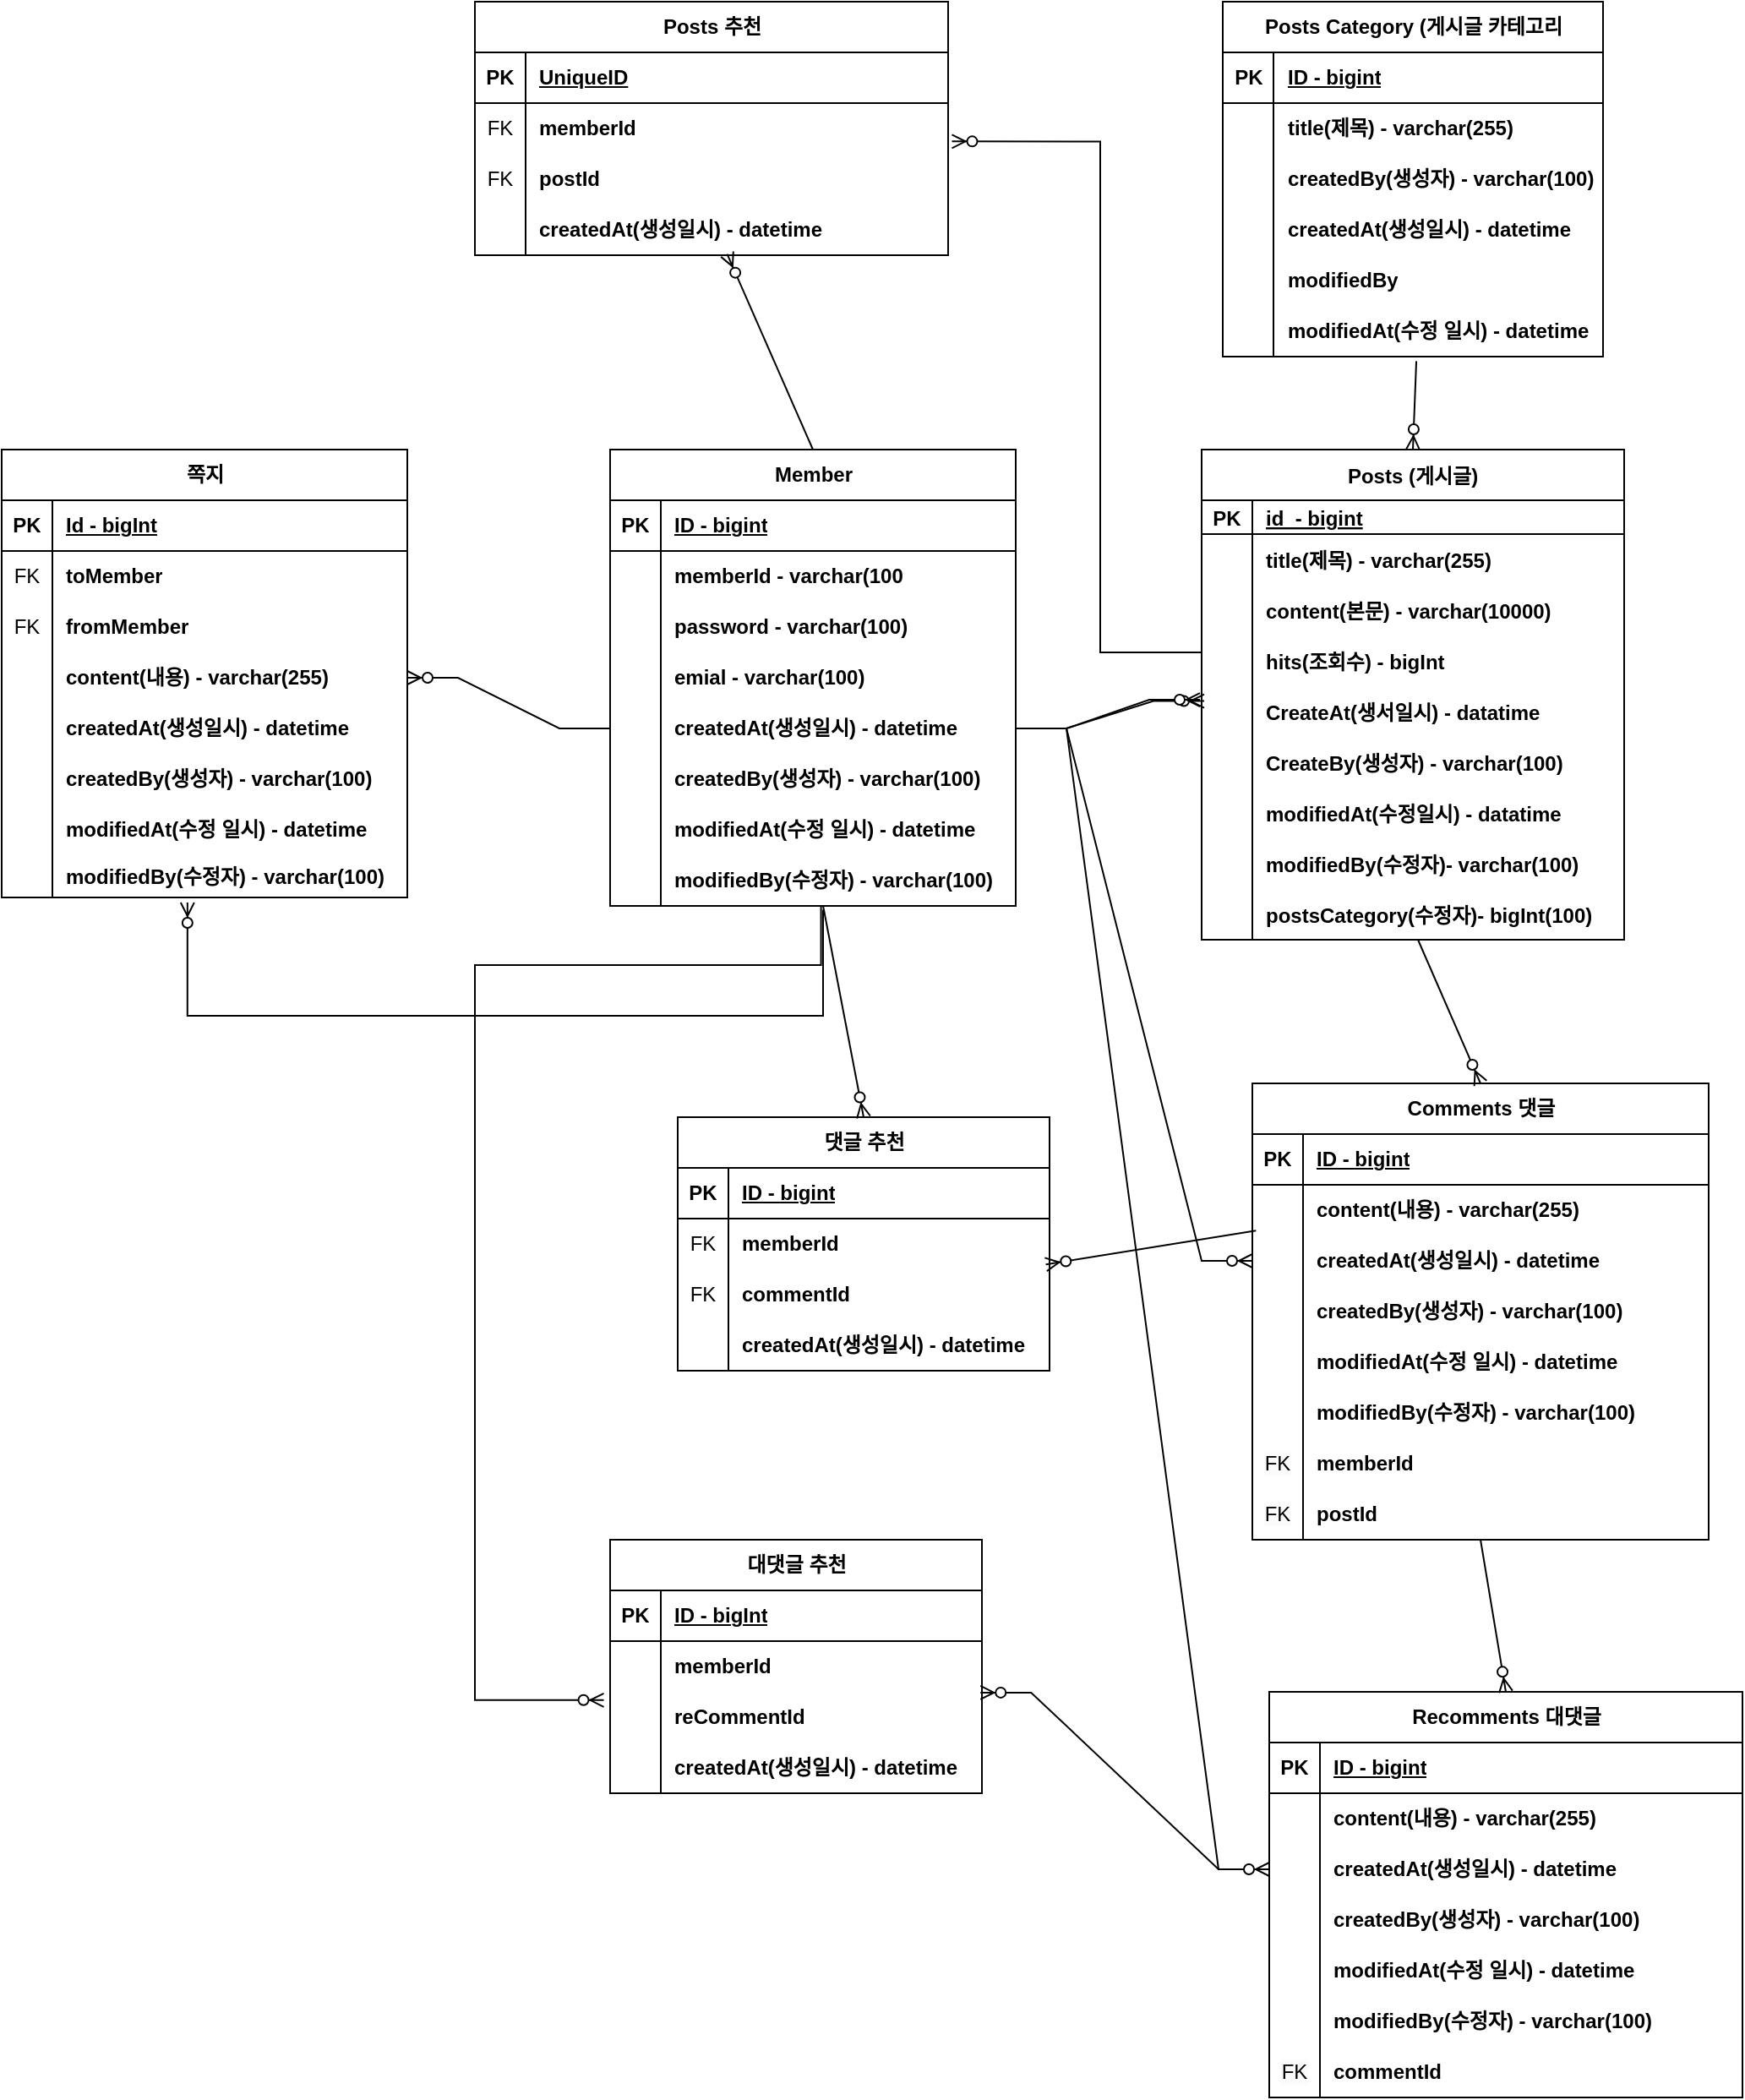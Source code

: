 <mxfile version="21.1.2" type="github">
  <diagram id="Rg6gAZv0fVzvhQYl-mtv" name="페이지-1">
    <mxGraphModel dx="1434" dy="688" grid="1" gridSize="10" guides="1" tooltips="1" connect="1" arrows="1" fold="1" page="1" pageScale="1" pageWidth="2339" pageHeight="3300" math="0" shadow="0">
      <root>
        <mxCell id="0" />
        <mxCell id="1" parent="0" />
        <mxCell id="nBMLSRzNNS2__wy9L2iZ-1" value="Member" style="shape=table;startSize=30;container=1;collapsible=1;childLayout=tableLayout;fixedRows=1;rowLines=0;fontStyle=1;align=center;resizeLast=1;html=1;" parent="1" vertex="1">
          <mxGeometry x="420" y="495" width="240" height="270" as="geometry">
            <mxRectangle x="320" y="280" width="90" height="30" as="alternateBounds" />
          </mxGeometry>
        </mxCell>
        <mxCell id="nBMLSRzNNS2__wy9L2iZ-2" value="" style="shape=tableRow;horizontal=0;startSize=0;swimlaneHead=0;swimlaneBody=0;fillColor=none;collapsible=0;dropTarget=0;points=[[0,0.5],[1,0.5]];portConstraint=eastwest;top=0;left=0;right=0;bottom=1;" parent="nBMLSRzNNS2__wy9L2iZ-1" vertex="1">
          <mxGeometry y="30" width="240" height="30" as="geometry" />
        </mxCell>
        <mxCell id="nBMLSRzNNS2__wy9L2iZ-3" value="PK" style="shape=partialRectangle;connectable=0;fillColor=none;top=0;left=0;bottom=0;right=0;fontStyle=1;overflow=hidden;whiteSpace=wrap;html=1;" parent="nBMLSRzNNS2__wy9L2iZ-2" vertex="1">
          <mxGeometry width="30" height="30" as="geometry">
            <mxRectangle width="30" height="30" as="alternateBounds" />
          </mxGeometry>
        </mxCell>
        <mxCell id="nBMLSRzNNS2__wy9L2iZ-4" value="ID - bigint" style="shape=partialRectangle;connectable=0;fillColor=none;top=0;left=0;bottom=0;right=0;align=left;spacingLeft=6;fontStyle=5;overflow=hidden;whiteSpace=wrap;html=1;" parent="nBMLSRzNNS2__wy9L2iZ-2" vertex="1">
          <mxGeometry x="30" width="210" height="30" as="geometry">
            <mxRectangle width="210" height="30" as="alternateBounds" />
          </mxGeometry>
        </mxCell>
        <mxCell id="nBMLSRzNNS2__wy9L2iZ-5" value="" style="shape=tableRow;horizontal=0;startSize=0;swimlaneHead=0;swimlaneBody=0;fillColor=none;collapsible=0;dropTarget=0;points=[[0,0.5],[1,0.5]];portConstraint=eastwest;top=0;left=0;right=0;bottom=0;" parent="nBMLSRzNNS2__wy9L2iZ-1" vertex="1">
          <mxGeometry y="60" width="240" height="30" as="geometry" />
        </mxCell>
        <mxCell id="nBMLSRzNNS2__wy9L2iZ-6" value="" style="shape=partialRectangle;connectable=0;fillColor=none;top=0;left=0;bottom=0;right=0;editable=1;overflow=hidden;whiteSpace=wrap;html=1;" parent="nBMLSRzNNS2__wy9L2iZ-5" vertex="1">
          <mxGeometry width="30" height="30" as="geometry">
            <mxRectangle width="30" height="30" as="alternateBounds" />
          </mxGeometry>
        </mxCell>
        <mxCell id="nBMLSRzNNS2__wy9L2iZ-7" value="memberId - varchar(100&lt;span style=&quot;white-space: pre;&quot;&gt; &lt;/span&gt;" style="shape=partialRectangle;connectable=0;fillColor=none;top=0;left=0;bottom=0;right=0;align=left;spacingLeft=6;overflow=hidden;whiteSpace=wrap;html=1;fontStyle=1" parent="nBMLSRzNNS2__wy9L2iZ-5" vertex="1">
          <mxGeometry x="30" width="210" height="30" as="geometry">
            <mxRectangle width="210" height="30" as="alternateBounds" />
          </mxGeometry>
        </mxCell>
        <mxCell id="h_K96afvL8muvixjixdW-2" value="" style="shape=tableRow;horizontal=0;startSize=0;swimlaneHead=0;swimlaneBody=0;fillColor=none;collapsible=0;dropTarget=0;points=[[0,0.5],[1,0.5]];portConstraint=eastwest;top=0;left=0;right=0;bottom=0;" vertex="1" parent="nBMLSRzNNS2__wy9L2iZ-1">
          <mxGeometry y="90" width="240" height="30" as="geometry" />
        </mxCell>
        <mxCell id="h_K96afvL8muvixjixdW-3" value="" style="shape=partialRectangle;connectable=0;fillColor=none;top=0;left=0;bottom=0;right=0;editable=1;overflow=hidden;whiteSpace=wrap;html=1;" vertex="1" parent="h_K96afvL8muvixjixdW-2">
          <mxGeometry width="30" height="30" as="geometry">
            <mxRectangle width="30" height="30" as="alternateBounds" />
          </mxGeometry>
        </mxCell>
        <mxCell id="h_K96afvL8muvixjixdW-4" value="password - varchar(100)" style="shape=partialRectangle;connectable=0;fillColor=none;top=0;left=0;bottom=0;right=0;align=left;spacingLeft=6;overflow=hidden;whiteSpace=wrap;html=1;fontStyle=1" vertex="1" parent="h_K96afvL8muvixjixdW-2">
          <mxGeometry x="30" width="210" height="30" as="geometry">
            <mxRectangle width="210" height="30" as="alternateBounds" />
          </mxGeometry>
        </mxCell>
        <mxCell id="nBMLSRzNNS2__wy9L2iZ-8" value="" style="shape=tableRow;horizontal=0;startSize=0;swimlaneHead=0;swimlaneBody=0;fillColor=none;collapsible=0;dropTarget=0;points=[[0,0.5],[1,0.5]];portConstraint=eastwest;top=0;left=0;right=0;bottom=0;" parent="nBMLSRzNNS2__wy9L2iZ-1" vertex="1">
          <mxGeometry y="120" width="240" height="30" as="geometry" />
        </mxCell>
        <mxCell id="nBMLSRzNNS2__wy9L2iZ-9" value="" style="shape=partialRectangle;connectable=0;fillColor=none;top=0;left=0;bottom=0;right=0;editable=1;overflow=hidden;whiteSpace=wrap;html=1;" parent="nBMLSRzNNS2__wy9L2iZ-8" vertex="1">
          <mxGeometry width="30" height="30" as="geometry">
            <mxRectangle width="30" height="30" as="alternateBounds" />
          </mxGeometry>
        </mxCell>
        <mxCell id="nBMLSRzNNS2__wy9L2iZ-10" value="emial - varchar(100)" style="shape=partialRectangle;connectable=0;fillColor=none;top=0;left=0;bottom=0;right=0;align=left;spacingLeft=6;overflow=hidden;whiteSpace=wrap;html=1;fontStyle=1" parent="nBMLSRzNNS2__wy9L2iZ-8" vertex="1">
          <mxGeometry x="30" width="210" height="30" as="geometry">
            <mxRectangle width="210" height="30" as="alternateBounds" />
          </mxGeometry>
        </mxCell>
        <mxCell id="nBMLSRzNNS2__wy9L2iZ-44" value="" style="shape=tableRow;horizontal=0;startSize=0;swimlaneHead=0;swimlaneBody=0;fillColor=none;collapsible=0;dropTarget=0;points=[[0,0.5],[1,0.5]];portConstraint=eastwest;top=0;left=0;right=0;bottom=0;" parent="nBMLSRzNNS2__wy9L2iZ-1" vertex="1">
          <mxGeometry y="150" width="240" height="30" as="geometry" />
        </mxCell>
        <mxCell id="nBMLSRzNNS2__wy9L2iZ-45" value="" style="shape=partialRectangle;connectable=0;fillColor=none;top=0;left=0;bottom=0;right=0;editable=1;overflow=hidden;whiteSpace=wrap;html=1;" parent="nBMLSRzNNS2__wy9L2iZ-44" vertex="1">
          <mxGeometry width="30" height="30" as="geometry">
            <mxRectangle width="30" height="30" as="alternateBounds" />
          </mxGeometry>
        </mxCell>
        <mxCell id="nBMLSRzNNS2__wy9L2iZ-46" value="createdAt(생성일시) - datetime" style="shape=partialRectangle;connectable=0;fillColor=none;top=0;left=0;bottom=0;right=0;align=left;spacingLeft=6;overflow=hidden;whiteSpace=wrap;html=1;fontStyle=1" parent="nBMLSRzNNS2__wy9L2iZ-44" vertex="1">
          <mxGeometry x="30" width="210" height="30" as="geometry">
            <mxRectangle width="210" height="30" as="alternateBounds" />
          </mxGeometry>
        </mxCell>
        <mxCell id="nBMLSRzNNS2__wy9L2iZ-11" value="" style="shape=tableRow;horizontal=0;startSize=0;swimlaneHead=0;swimlaneBody=0;fillColor=none;collapsible=0;dropTarget=0;points=[[0,0.5],[1,0.5]];portConstraint=eastwest;top=0;left=0;right=0;bottom=0;" parent="nBMLSRzNNS2__wy9L2iZ-1" vertex="1">
          <mxGeometry y="180" width="240" height="30" as="geometry" />
        </mxCell>
        <mxCell id="nBMLSRzNNS2__wy9L2iZ-12" value="" style="shape=partialRectangle;connectable=0;fillColor=none;top=0;left=0;bottom=0;right=0;editable=1;overflow=hidden;whiteSpace=wrap;html=1;" parent="nBMLSRzNNS2__wy9L2iZ-11" vertex="1">
          <mxGeometry width="30" height="30" as="geometry">
            <mxRectangle width="30" height="30" as="alternateBounds" />
          </mxGeometry>
        </mxCell>
        <mxCell id="nBMLSRzNNS2__wy9L2iZ-13" value="createdBy(생성자) - varchar(100)" style="shape=partialRectangle;connectable=0;fillColor=none;top=0;left=0;bottom=0;right=0;align=left;spacingLeft=6;overflow=hidden;whiteSpace=wrap;html=1;fontStyle=1" parent="nBMLSRzNNS2__wy9L2iZ-11" vertex="1">
          <mxGeometry x="30" width="210" height="30" as="geometry">
            <mxRectangle width="210" height="30" as="alternateBounds" />
          </mxGeometry>
        </mxCell>
        <mxCell id="nBMLSRzNNS2__wy9L2iZ-47" value="" style="shape=tableRow;horizontal=0;startSize=0;swimlaneHead=0;swimlaneBody=0;fillColor=none;collapsible=0;dropTarget=0;points=[[0,0.5],[1,0.5]];portConstraint=eastwest;top=0;left=0;right=0;bottom=0;" parent="nBMLSRzNNS2__wy9L2iZ-1" vertex="1">
          <mxGeometry y="210" width="240" height="30" as="geometry" />
        </mxCell>
        <mxCell id="nBMLSRzNNS2__wy9L2iZ-48" value="" style="shape=partialRectangle;connectable=0;fillColor=none;top=0;left=0;bottom=0;right=0;editable=1;overflow=hidden;whiteSpace=wrap;html=1;" parent="nBMLSRzNNS2__wy9L2iZ-47" vertex="1">
          <mxGeometry width="30" height="30" as="geometry">
            <mxRectangle width="30" height="30" as="alternateBounds" />
          </mxGeometry>
        </mxCell>
        <mxCell id="nBMLSRzNNS2__wy9L2iZ-49" value="modifiedAt(수정 일시) - datetime" style="shape=partialRectangle;connectable=0;fillColor=none;top=0;left=0;bottom=0;right=0;align=left;spacingLeft=6;overflow=hidden;whiteSpace=wrap;html=1;fontStyle=1" parent="nBMLSRzNNS2__wy9L2iZ-47" vertex="1">
          <mxGeometry x="30" width="210" height="30" as="geometry">
            <mxRectangle width="210" height="30" as="alternateBounds" />
          </mxGeometry>
        </mxCell>
        <mxCell id="nBMLSRzNNS2__wy9L2iZ-50" value="" style="shape=tableRow;horizontal=0;startSize=0;swimlaneHead=0;swimlaneBody=0;fillColor=none;collapsible=0;dropTarget=0;points=[[0,0.5],[1,0.5]];portConstraint=eastwest;top=0;left=0;right=0;bottom=0;" parent="nBMLSRzNNS2__wy9L2iZ-1" vertex="1">
          <mxGeometry y="240" width="240" height="30" as="geometry" />
        </mxCell>
        <mxCell id="nBMLSRzNNS2__wy9L2iZ-51" value="" style="shape=partialRectangle;connectable=0;fillColor=none;top=0;left=0;bottom=0;right=0;editable=1;overflow=hidden;whiteSpace=wrap;html=1;" parent="nBMLSRzNNS2__wy9L2iZ-50" vertex="1">
          <mxGeometry width="30" height="30" as="geometry">
            <mxRectangle width="30" height="30" as="alternateBounds" />
          </mxGeometry>
        </mxCell>
        <mxCell id="nBMLSRzNNS2__wy9L2iZ-52" value="modifiedBy(수정자) - varchar(100)" style="shape=partialRectangle;connectable=0;fillColor=none;top=0;left=0;bottom=0;right=0;align=left;spacingLeft=6;overflow=hidden;whiteSpace=wrap;html=1;fontStyle=1" parent="nBMLSRzNNS2__wy9L2iZ-50" vertex="1">
          <mxGeometry x="30" width="210" height="30" as="geometry">
            <mxRectangle width="210" height="30" as="alternateBounds" />
          </mxGeometry>
        </mxCell>
        <mxCell id="nBMLSRzNNS2__wy9L2iZ-15" value="Posts (게시글)" style="shape=table;startSize=30;container=1;collapsible=1;childLayout=tableLayout;fixedRows=1;rowLines=0;fontStyle=1;align=center;resizeLast=1;" parent="1" vertex="1">
          <mxGeometry x="770" y="495" width="250" height="290" as="geometry" />
        </mxCell>
        <mxCell id="nBMLSRzNNS2__wy9L2iZ-16" value="" style="shape=partialRectangle;collapsible=0;dropTarget=0;pointerEvents=0;fillColor=none;points=[[0,0.5],[1,0.5]];portConstraint=eastwest;top=0;left=0;right=0;bottom=1;" parent="nBMLSRzNNS2__wy9L2iZ-15" vertex="1">
          <mxGeometry y="30" width="250" height="20" as="geometry" />
        </mxCell>
        <mxCell id="nBMLSRzNNS2__wy9L2iZ-17" value="PK" style="shape=partialRectangle;overflow=hidden;connectable=0;fillColor=none;top=0;left=0;bottom=0;right=0;fontStyle=1;" parent="nBMLSRzNNS2__wy9L2iZ-16" vertex="1">
          <mxGeometry width="30" height="20" as="geometry">
            <mxRectangle width="30" height="20" as="alternateBounds" />
          </mxGeometry>
        </mxCell>
        <mxCell id="nBMLSRzNNS2__wy9L2iZ-18" value="id  - bigint" style="shape=partialRectangle;overflow=hidden;connectable=0;fillColor=none;top=0;left=0;bottom=0;right=0;align=left;spacingLeft=6;fontStyle=5;" parent="nBMLSRzNNS2__wy9L2iZ-16" vertex="1">
          <mxGeometry x="30" width="220" height="20" as="geometry">
            <mxRectangle width="220" height="20" as="alternateBounds" />
          </mxGeometry>
        </mxCell>
        <mxCell id="nBMLSRzNNS2__wy9L2iZ-19" value="" style="shape=partialRectangle;collapsible=0;dropTarget=0;pointerEvents=0;fillColor=none;points=[[0,0.5],[1,0.5]];portConstraint=eastwest;top=0;left=0;right=0;bottom=0;" parent="nBMLSRzNNS2__wy9L2iZ-15" vertex="1">
          <mxGeometry y="50" width="250" height="30" as="geometry" />
        </mxCell>
        <mxCell id="nBMLSRzNNS2__wy9L2iZ-20" value="" style="shape=partialRectangle;overflow=hidden;connectable=0;fillColor=none;top=0;left=0;bottom=0;right=0;" parent="nBMLSRzNNS2__wy9L2iZ-19" vertex="1">
          <mxGeometry width="30" height="30" as="geometry">
            <mxRectangle width="30" height="30" as="alternateBounds" />
          </mxGeometry>
        </mxCell>
        <mxCell id="nBMLSRzNNS2__wy9L2iZ-21" value="title(제목) - varchar(255)" style="shape=partialRectangle;overflow=hidden;connectable=0;fillColor=none;top=0;left=0;bottom=0;right=0;align=left;spacingLeft=6;fontStyle=1" parent="nBMLSRzNNS2__wy9L2iZ-19" vertex="1">
          <mxGeometry x="30" width="220" height="30" as="geometry">
            <mxRectangle width="220" height="30" as="alternateBounds" />
          </mxGeometry>
        </mxCell>
        <mxCell id="nBMLSRzNNS2__wy9L2iZ-22" value="" style="shape=partialRectangle;collapsible=0;dropTarget=0;pointerEvents=0;fillColor=none;points=[[0,0.5],[1,0.5]];portConstraint=eastwest;top=0;left=0;right=0;bottom=0;" parent="nBMLSRzNNS2__wy9L2iZ-15" vertex="1">
          <mxGeometry y="80" width="250" height="30" as="geometry" />
        </mxCell>
        <mxCell id="nBMLSRzNNS2__wy9L2iZ-23" value="" style="shape=partialRectangle;overflow=hidden;connectable=0;fillColor=none;top=0;left=0;bottom=0;right=0;" parent="nBMLSRzNNS2__wy9L2iZ-22" vertex="1">
          <mxGeometry width="30" height="30" as="geometry">
            <mxRectangle width="30" height="30" as="alternateBounds" />
          </mxGeometry>
        </mxCell>
        <mxCell id="nBMLSRzNNS2__wy9L2iZ-24" value="content(본문) - varchar(10000)" style="shape=partialRectangle;overflow=hidden;connectable=0;fillColor=none;top=0;left=0;bottom=0;right=0;align=left;spacingLeft=6;fontStyle=1" parent="nBMLSRzNNS2__wy9L2iZ-22" vertex="1">
          <mxGeometry x="30" width="220" height="30" as="geometry">
            <mxRectangle width="220" height="30" as="alternateBounds" />
          </mxGeometry>
        </mxCell>
        <mxCell id="h_K96afvL8muvixjixdW-28" value="" style="shape=partialRectangle;collapsible=0;dropTarget=0;pointerEvents=0;fillColor=none;points=[[0,0.5],[1,0.5]];portConstraint=eastwest;top=0;left=0;right=0;bottom=0;" vertex="1" parent="nBMLSRzNNS2__wy9L2iZ-15">
          <mxGeometry y="110" width="250" height="30" as="geometry" />
        </mxCell>
        <mxCell id="h_K96afvL8muvixjixdW-29" value="" style="shape=partialRectangle;overflow=hidden;connectable=0;fillColor=none;top=0;left=0;bottom=0;right=0;" vertex="1" parent="h_K96afvL8muvixjixdW-28">
          <mxGeometry width="30" height="30" as="geometry">
            <mxRectangle width="30" height="30" as="alternateBounds" />
          </mxGeometry>
        </mxCell>
        <mxCell id="h_K96afvL8muvixjixdW-30" value="hits(조회수) - bigInt" style="shape=partialRectangle;overflow=hidden;connectable=0;fillColor=none;top=0;left=0;bottom=0;right=0;align=left;spacingLeft=6;fontStyle=1" vertex="1" parent="h_K96afvL8muvixjixdW-28">
          <mxGeometry x="30" width="220" height="30" as="geometry">
            <mxRectangle width="220" height="30" as="alternateBounds" />
          </mxGeometry>
        </mxCell>
        <mxCell id="nBMLSRzNNS2__wy9L2iZ-28" value="" style="shape=partialRectangle;collapsible=0;dropTarget=0;pointerEvents=0;fillColor=none;points=[[0,0.5],[1,0.5]];portConstraint=eastwest;top=0;left=0;right=0;bottom=0;" parent="nBMLSRzNNS2__wy9L2iZ-15" vertex="1">
          <mxGeometry y="140" width="250" height="30" as="geometry" />
        </mxCell>
        <mxCell id="nBMLSRzNNS2__wy9L2iZ-29" value="" style="shape=partialRectangle;overflow=hidden;connectable=0;fillColor=none;top=0;left=0;bottom=0;right=0;" parent="nBMLSRzNNS2__wy9L2iZ-28" vertex="1">
          <mxGeometry width="30" height="30" as="geometry">
            <mxRectangle width="30" height="30" as="alternateBounds" />
          </mxGeometry>
        </mxCell>
        <mxCell id="nBMLSRzNNS2__wy9L2iZ-30" value="CreateAt(생서일시) - datatime" style="shape=partialRectangle;overflow=hidden;connectable=0;fillColor=none;top=0;left=0;bottom=0;right=0;align=left;spacingLeft=6;fontStyle=1" parent="nBMLSRzNNS2__wy9L2iZ-28" vertex="1">
          <mxGeometry x="30" width="220" height="30" as="geometry">
            <mxRectangle width="220" height="30" as="alternateBounds" />
          </mxGeometry>
        </mxCell>
        <mxCell id="nBMLSRzNNS2__wy9L2iZ-31" value="" style="shape=partialRectangle;collapsible=0;dropTarget=0;pointerEvents=0;fillColor=none;points=[[0,0.5],[1,0.5]];portConstraint=eastwest;top=0;left=0;right=0;bottom=0;" parent="nBMLSRzNNS2__wy9L2iZ-15" vertex="1">
          <mxGeometry y="170" width="250" height="30" as="geometry" />
        </mxCell>
        <mxCell id="nBMLSRzNNS2__wy9L2iZ-32" value="" style="shape=partialRectangle;overflow=hidden;connectable=0;fillColor=none;top=0;left=0;bottom=0;right=0;" parent="nBMLSRzNNS2__wy9L2iZ-31" vertex="1">
          <mxGeometry width="30" height="30" as="geometry">
            <mxRectangle width="30" height="30" as="alternateBounds" />
          </mxGeometry>
        </mxCell>
        <mxCell id="nBMLSRzNNS2__wy9L2iZ-33" value="CreateBy(생성자) - varchar(100)" style="shape=partialRectangle;overflow=hidden;connectable=0;fillColor=none;top=0;left=0;bottom=0;right=0;align=left;spacingLeft=6;fontStyle=1" parent="nBMLSRzNNS2__wy9L2iZ-31" vertex="1">
          <mxGeometry x="30" width="220" height="30" as="geometry">
            <mxRectangle width="220" height="30" as="alternateBounds" />
          </mxGeometry>
        </mxCell>
        <mxCell id="nBMLSRzNNS2__wy9L2iZ-34" value="" style="shape=partialRectangle;collapsible=0;dropTarget=0;pointerEvents=0;fillColor=none;points=[[0,0.5],[1,0.5]];portConstraint=eastwest;top=0;left=0;right=0;bottom=0;" parent="nBMLSRzNNS2__wy9L2iZ-15" vertex="1">
          <mxGeometry y="200" width="250" height="30" as="geometry" />
        </mxCell>
        <mxCell id="nBMLSRzNNS2__wy9L2iZ-35" value="" style="shape=partialRectangle;overflow=hidden;connectable=0;fillColor=none;top=0;left=0;bottom=0;right=0;" parent="nBMLSRzNNS2__wy9L2iZ-34" vertex="1">
          <mxGeometry width="30" height="30" as="geometry">
            <mxRectangle width="30" height="30" as="alternateBounds" />
          </mxGeometry>
        </mxCell>
        <mxCell id="nBMLSRzNNS2__wy9L2iZ-36" value="modifiedAt(수정일시) - datatime" style="shape=partialRectangle;overflow=hidden;connectable=0;fillColor=none;top=0;left=0;bottom=0;right=0;align=left;spacingLeft=6;fontStyle=1" parent="nBMLSRzNNS2__wy9L2iZ-34" vertex="1">
          <mxGeometry x="30" width="220" height="30" as="geometry">
            <mxRectangle width="220" height="30" as="alternateBounds" />
          </mxGeometry>
        </mxCell>
        <mxCell id="nBMLSRzNNS2__wy9L2iZ-37" value="" style="shape=partialRectangle;collapsible=0;dropTarget=0;pointerEvents=0;fillColor=none;points=[[0,0.5],[1,0.5]];portConstraint=eastwest;top=0;left=0;right=0;bottom=0;" parent="nBMLSRzNNS2__wy9L2iZ-15" vertex="1">
          <mxGeometry y="230" width="250" height="30" as="geometry" />
        </mxCell>
        <mxCell id="nBMLSRzNNS2__wy9L2iZ-38" value="" style="shape=partialRectangle;overflow=hidden;connectable=0;fillColor=none;top=0;left=0;bottom=0;right=0;" parent="nBMLSRzNNS2__wy9L2iZ-37" vertex="1">
          <mxGeometry width="30" height="30" as="geometry">
            <mxRectangle width="30" height="30" as="alternateBounds" />
          </mxGeometry>
        </mxCell>
        <mxCell id="nBMLSRzNNS2__wy9L2iZ-39" value="modifiedBy(수정자)- varchar(100)" style="shape=partialRectangle;overflow=hidden;connectable=0;fillColor=none;top=0;left=0;bottom=0;right=0;align=left;spacingLeft=6;fontStyle=1" parent="nBMLSRzNNS2__wy9L2iZ-37" vertex="1">
          <mxGeometry x="30" width="220" height="30" as="geometry">
            <mxRectangle width="220" height="30" as="alternateBounds" />
          </mxGeometry>
        </mxCell>
        <mxCell id="h_K96afvL8muvixjixdW-23" value="" style="shape=partialRectangle;collapsible=0;dropTarget=0;pointerEvents=0;fillColor=none;points=[[0,0.5],[1,0.5]];portConstraint=eastwest;top=0;left=0;right=0;bottom=0;" vertex="1" parent="nBMLSRzNNS2__wy9L2iZ-15">
          <mxGeometry y="260" width="250" height="30" as="geometry" />
        </mxCell>
        <mxCell id="h_K96afvL8muvixjixdW-24" value="" style="shape=partialRectangle;overflow=hidden;connectable=0;fillColor=none;top=0;left=0;bottom=0;right=0;" vertex="1" parent="h_K96afvL8muvixjixdW-23">
          <mxGeometry width="30" height="30" as="geometry">
            <mxRectangle width="30" height="30" as="alternateBounds" />
          </mxGeometry>
        </mxCell>
        <mxCell id="h_K96afvL8muvixjixdW-25" value="postsCategory(수정자)- bigInt(100)" style="shape=partialRectangle;overflow=hidden;connectable=0;fillColor=none;top=0;left=0;bottom=0;right=0;align=left;spacingLeft=6;fontStyle=1" vertex="1" parent="h_K96afvL8muvixjixdW-23">
          <mxGeometry x="30" width="220" height="30" as="geometry">
            <mxRectangle width="220" height="30" as="alternateBounds" />
          </mxGeometry>
        </mxCell>
        <mxCell id="nBMLSRzNNS2__wy9L2iZ-75" value="쪽지" style="shape=table;startSize=30;container=1;collapsible=1;childLayout=tableLayout;fixedRows=1;rowLines=0;fontStyle=1;align=center;resizeLast=1;html=1;" parent="1" vertex="1">
          <mxGeometry x="60" y="495" width="240" height="265" as="geometry" />
        </mxCell>
        <mxCell id="nBMLSRzNNS2__wy9L2iZ-76" value="" style="shape=tableRow;horizontal=0;startSize=0;swimlaneHead=0;swimlaneBody=0;fillColor=none;collapsible=0;dropTarget=0;points=[[0,0.5],[1,0.5]];portConstraint=eastwest;top=0;left=0;right=0;bottom=1;" parent="nBMLSRzNNS2__wy9L2iZ-75" vertex="1">
          <mxGeometry y="30" width="240" height="30" as="geometry" />
        </mxCell>
        <mxCell id="nBMLSRzNNS2__wy9L2iZ-77" value="PK" style="shape=partialRectangle;connectable=0;fillColor=none;top=0;left=0;bottom=0;right=0;fontStyle=1;overflow=hidden;whiteSpace=wrap;html=1;" parent="nBMLSRzNNS2__wy9L2iZ-76" vertex="1">
          <mxGeometry width="30" height="30" as="geometry">
            <mxRectangle width="30" height="30" as="alternateBounds" />
          </mxGeometry>
        </mxCell>
        <mxCell id="nBMLSRzNNS2__wy9L2iZ-78" value="Id - bigInt" style="shape=partialRectangle;connectable=0;fillColor=none;top=0;left=0;bottom=0;right=0;align=left;spacingLeft=6;fontStyle=5;overflow=hidden;whiteSpace=wrap;html=1;" parent="nBMLSRzNNS2__wy9L2iZ-76" vertex="1">
          <mxGeometry x="30" width="210" height="30" as="geometry">
            <mxRectangle width="210" height="30" as="alternateBounds" />
          </mxGeometry>
        </mxCell>
        <mxCell id="nBMLSRzNNS2__wy9L2iZ-79" value="" style="shape=tableRow;horizontal=0;startSize=0;swimlaneHead=0;swimlaneBody=0;fillColor=none;collapsible=0;dropTarget=0;points=[[0,0.5],[1,0.5]];portConstraint=eastwest;top=0;left=0;right=0;bottom=0;" parent="nBMLSRzNNS2__wy9L2iZ-75" vertex="1">
          <mxGeometry y="60" width="240" height="30" as="geometry" />
        </mxCell>
        <mxCell id="nBMLSRzNNS2__wy9L2iZ-80" value="FK" style="shape=partialRectangle;connectable=0;fillColor=none;top=0;left=0;bottom=0;right=0;editable=1;overflow=hidden;whiteSpace=wrap;html=1;" parent="nBMLSRzNNS2__wy9L2iZ-79" vertex="1">
          <mxGeometry width="30" height="30" as="geometry">
            <mxRectangle width="30" height="30" as="alternateBounds" />
          </mxGeometry>
        </mxCell>
        <mxCell id="nBMLSRzNNS2__wy9L2iZ-81" value="toMember" style="shape=partialRectangle;connectable=0;fillColor=none;top=0;left=0;bottom=0;right=0;align=left;spacingLeft=6;overflow=hidden;whiteSpace=wrap;html=1;fontStyle=1" parent="nBMLSRzNNS2__wy9L2iZ-79" vertex="1">
          <mxGeometry x="30" width="210" height="30" as="geometry">
            <mxRectangle width="210" height="30" as="alternateBounds" />
          </mxGeometry>
        </mxCell>
        <mxCell id="nBMLSRzNNS2__wy9L2iZ-82" value="" style="shape=tableRow;horizontal=0;startSize=0;swimlaneHead=0;swimlaneBody=0;fillColor=none;collapsible=0;dropTarget=0;points=[[0,0.5],[1,0.5]];portConstraint=eastwest;top=0;left=0;right=0;bottom=0;" parent="nBMLSRzNNS2__wy9L2iZ-75" vertex="1">
          <mxGeometry y="90" width="240" height="30" as="geometry" />
        </mxCell>
        <mxCell id="nBMLSRzNNS2__wy9L2iZ-83" value="FK" style="shape=partialRectangle;connectable=0;fillColor=none;top=0;left=0;bottom=0;right=0;editable=1;overflow=hidden;whiteSpace=wrap;html=1;" parent="nBMLSRzNNS2__wy9L2iZ-82" vertex="1">
          <mxGeometry width="30" height="30" as="geometry">
            <mxRectangle width="30" height="30" as="alternateBounds" />
          </mxGeometry>
        </mxCell>
        <mxCell id="nBMLSRzNNS2__wy9L2iZ-84" value="fromMember" style="shape=partialRectangle;connectable=0;fillColor=none;top=0;left=0;bottom=0;right=0;align=left;spacingLeft=6;overflow=hidden;whiteSpace=wrap;html=1;fontStyle=1" parent="nBMLSRzNNS2__wy9L2iZ-82" vertex="1">
          <mxGeometry x="30" width="210" height="30" as="geometry">
            <mxRectangle width="210" height="30" as="alternateBounds" />
          </mxGeometry>
        </mxCell>
        <mxCell id="nBMLSRzNNS2__wy9L2iZ-85" value="" style="shape=tableRow;horizontal=0;startSize=0;swimlaneHead=0;swimlaneBody=0;fillColor=none;collapsible=0;dropTarget=0;points=[[0,0.5],[1,0.5]];portConstraint=eastwest;top=0;left=0;right=0;bottom=0;" parent="nBMLSRzNNS2__wy9L2iZ-75" vertex="1">
          <mxGeometry y="120" width="240" height="30" as="geometry" />
        </mxCell>
        <mxCell id="nBMLSRzNNS2__wy9L2iZ-86" value="" style="shape=partialRectangle;connectable=0;fillColor=none;top=0;left=0;bottom=0;right=0;editable=1;overflow=hidden;whiteSpace=wrap;html=1;" parent="nBMLSRzNNS2__wy9L2iZ-85" vertex="1">
          <mxGeometry width="30" height="30" as="geometry">
            <mxRectangle width="30" height="30" as="alternateBounds" />
          </mxGeometry>
        </mxCell>
        <mxCell id="nBMLSRzNNS2__wy9L2iZ-87" value="content(내용) - varchar(255)" style="shape=partialRectangle;connectable=0;fillColor=none;top=0;left=0;bottom=0;right=0;align=left;spacingLeft=6;overflow=hidden;whiteSpace=wrap;html=1;fontStyle=1" parent="nBMLSRzNNS2__wy9L2iZ-85" vertex="1">
          <mxGeometry x="30" width="210" height="30" as="geometry">
            <mxRectangle width="210" height="30" as="alternateBounds" />
          </mxGeometry>
        </mxCell>
        <mxCell id="nBMLSRzNNS2__wy9L2iZ-162" value="" style="shape=tableRow;horizontal=0;startSize=0;swimlaneHead=0;swimlaneBody=0;fillColor=none;collapsible=0;dropTarget=0;points=[[0,0.5],[1,0.5]];portConstraint=eastwest;top=0;left=0;right=0;bottom=0;" parent="nBMLSRzNNS2__wy9L2iZ-75" vertex="1">
          <mxGeometry y="150" width="240" height="30" as="geometry" />
        </mxCell>
        <mxCell id="nBMLSRzNNS2__wy9L2iZ-163" value="" style="shape=partialRectangle;connectable=0;fillColor=none;top=0;left=0;bottom=0;right=0;editable=1;overflow=hidden;whiteSpace=wrap;html=1;" parent="nBMLSRzNNS2__wy9L2iZ-162" vertex="1">
          <mxGeometry width="30" height="30" as="geometry">
            <mxRectangle width="30" height="30" as="alternateBounds" />
          </mxGeometry>
        </mxCell>
        <mxCell id="nBMLSRzNNS2__wy9L2iZ-164" value="createdAt(생성일시) - datetime" style="shape=partialRectangle;connectable=0;fillColor=none;top=0;left=0;bottom=0;right=0;align=left;spacingLeft=6;overflow=hidden;whiteSpace=wrap;html=1;fontStyle=1" parent="nBMLSRzNNS2__wy9L2iZ-162" vertex="1">
          <mxGeometry x="30" width="210" height="30" as="geometry">
            <mxRectangle width="210" height="30" as="alternateBounds" />
          </mxGeometry>
        </mxCell>
        <mxCell id="nBMLSRzNNS2__wy9L2iZ-168" value="" style="shape=tableRow;horizontal=0;startSize=0;swimlaneHead=0;swimlaneBody=0;fillColor=none;collapsible=0;dropTarget=0;points=[[0,0.5],[1,0.5]];portConstraint=eastwest;top=0;left=0;right=0;bottom=0;" parent="nBMLSRzNNS2__wy9L2iZ-75" vertex="1">
          <mxGeometry y="180" width="240" height="30" as="geometry" />
        </mxCell>
        <mxCell id="nBMLSRzNNS2__wy9L2iZ-169" value="" style="shape=partialRectangle;connectable=0;fillColor=none;top=0;left=0;bottom=0;right=0;editable=1;overflow=hidden;whiteSpace=wrap;html=1;" parent="nBMLSRzNNS2__wy9L2iZ-168" vertex="1">
          <mxGeometry width="30" height="30" as="geometry">
            <mxRectangle width="30" height="30" as="alternateBounds" />
          </mxGeometry>
        </mxCell>
        <mxCell id="nBMLSRzNNS2__wy9L2iZ-170" value="createdBy(생성자) - varchar(100)" style="shape=partialRectangle;connectable=0;fillColor=none;top=0;left=0;bottom=0;right=0;align=left;spacingLeft=6;overflow=hidden;whiteSpace=wrap;html=1;fontStyle=1" parent="nBMLSRzNNS2__wy9L2iZ-168" vertex="1">
          <mxGeometry x="30" width="210" height="30" as="geometry">
            <mxRectangle width="210" height="30" as="alternateBounds" />
          </mxGeometry>
        </mxCell>
        <mxCell id="nBMLSRzNNS2__wy9L2iZ-171" value="" style="shape=tableRow;horizontal=0;startSize=0;swimlaneHead=0;swimlaneBody=0;fillColor=none;collapsible=0;dropTarget=0;points=[[0,0.5],[1,0.5]];portConstraint=eastwest;top=0;left=0;right=0;bottom=0;" parent="nBMLSRzNNS2__wy9L2iZ-75" vertex="1">
          <mxGeometry y="210" width="240" height="30" as="geometry" />
        </mxCell>
        <mxCell id="nBMLSRzNNS2__wy9L2iZ-172" value="" style="shape=partialRectangle;connectable=0;fillColor=none;top=0;left=0;bottom=0;right=0;editable=1;overflow=hidden;whiteSpace=wrap;html=1;" parent="nBMLSRzNNS2__wy9L2iZ-171" vertex="1">
          <mxGeometry width="30" height="30" as="geometry">
            <mxRectangle width="30" height="30" as="alternateBounds" />
          </mxGeometry>
        </mxCell>
        <mxCell id="nBMLSRzNNS2__wy9L2iZ-173" value="modifiedAt(수정 일시) - datetime" style="shape=partialRectangle;connectable=0;fillColor=none;top=0;left=0;bottom=0;right=0;align=left;spacingLeft=6;overflow=hidden;whiteSpace=wrap;html=1;fontStyle=1" parent="nBMLSRzNNS2__wy9L2iZ-171" vertex="1">
          <mxGeometry x="30" width="210" height="30" as="geometry">
            <mxRectangle width="210" height="30" as="alternateBounds" />
          </mxGeometry>
        </mxCell>
        <mxCell id="h_K96afvL8muvixjixdW-20" value="" style="shape=tableRow;horizontal=0;startSize=0;swimlaneHead=0;swimlaneBody=0;fillColor=none;collapsible=0;dropTarget=0;points=[[0,0.5],[1,0.5]];portConstraint=eastwest;top=0;left=0;right=0;bottom=0;" vertex="1" parent="nBMLSRzNNS2__wy9L2iZ-75">
          <mxGeometry y="240" width="240" height="25" as="geometry" />
        </mxCell>
        <mxCell id="h_K96afvL8muvixjixdW-21" value="" style="shape=partialRectangle;connectable=0;fillColor=none;top=0;left=0;bottom=0;right=0;editable=1;overflow=hidden;whiteSpace=wrap;html=1;" vertex="1" parent="h_K96afvL8muvixjixdW-20">
          <mxGeometry width="30" height="25" as="geometry">
            <mxRectangle width="30" height="25" as="alternateBounds" />
          </mxGeometry>
        </mxCell>
        <mxCell id="h_K96afvL8muvixjixdW-22" value="modifiedBy(수정자) - varchar(100)" style="shape=partialRectangle;connectable=0;fillColor=none;top=0;left=0;bottom=0;right=0;align=left;spacingLeft=6;overflow=hidden;whiteSpace=wrap;html=1;fontStyle=1" vertex="1" parent="h_K96afvL8muvixjixdW-20">
          <mxGeometry x="30" width="210" height="25" as="geometry">
            <mxRectangle width="210" height="25" as="alternateBounds" />
          </mxGeometry>
        </mxCell>
        <mxCell id="nBMLSRzNNS2__wy9L2iZ-102" value="Posts 추천" style="shape=table;startSize=30;container=1;collapsible=1;childLayout=tableLayout;fixedRows=1;rowLines=0;fontStyle=1;align=center;resizeLast=1;html=1;" parent="1" vertex="1">
          <mxGeometry x="340" y="230" width="280" height="150" as="geometry" />
        </mxCell>
        <mxCell id="nBMLSRzNNS2__wy9L2iZ-103" value="" style="shape=tableRow;horizontal=0;startSize=0;swimlaneHead=0;swimlaneBody=0;fillColor=none;collapsible=0;dropTarget=0;points=[[0,0.5],[1,0.5]];portConstraint=eastwest;top=0;left=0;right=0;bottom=1;" parent="nBMLSRzNNS2__wy9L2iZ-102" vertex="1">
          <mxGeometry y="30" width="280" height="30" as="geometry" />
        </mxCell>
        <mxCell id="nBMLSRzNNS2__wy9L2iZ-104" value="PK" style="shape=partialRectangle;connectable=0;fillColor=none;top=0;left=0;bottom=0;right=0;fontStyle=1;overflow=hidden;whiteSpace=wrap;html=1;" parent="nBMLSRzNNS2__wy9L2iZ-103" vertex="1">
          <mxGeometry width="30" height="30" as="geometry">
            <mxRectangle width="30" height="30" as="alternateBounds" />
          </mxGeometry>
        </mxCell>
        <mxCell id="nBMLSRzNNS2__wy9L2iZ-105" value="UniqueID" style="shape=partialRectangle;connectable=0;fillColor=none;top=0;left=0;bottom=0;right=0;align=left;spacingLeft=6;fontStyle=5;overflow=hidden;whiteSpace=wrap;html=1;" parent="nBMLSRzNNS2__wy9L2iZ-103" vertex="1">
          <mxGeometry x="30" width="250" height="30" as="geometry">
            <mxRectangle width="250" height="30" as="alternateBounds" />
          </mxGeometry>
        </mxCell>
        <mxCell id="nBMLSRzNNS2__wy9L2iZ-106" value="" style="shape=tableRow;horizontal=0;startSize=0;swimlaneHead=0;swimlaneBody=0;fillColor=none;collapsible=0;dropTarget=0;points=[[0,0.5],[1,0.5]];portConstraint=eastwest;top=0;left=0;right=0;bottom=0;" parent="nBMLSRzNNS2__wy9L2iZ-102" vertex="1">
          <mxGeometry y="60" width="280" height="30" as="geometry" />
        </mxCell>
        <mxCell id="nBMLSRzNNS2__wy9L2iZ-107" value="FK" style="shape=partialRectangle;connectable=0;fillColor=none;top=0;left=0;bottom=0;right=0;editable=1;overflow=hidden;whiteSpace=wrap;html=1;" parent="nBMLSRzNNS2__wy9L2iZ-106" vertex="1">
          <mxGeometry width="30" height="30" as="geometry">
            <mxRectangle width="30" height="30" as="alternateBounds" />
          </mxGeometry>
        </mxCell>
        <mxCell id="nBMLSRzNNS2__wy9L2iZ-108" value="memberId" style="shape=partialRectangle;connectable=0;fillColor=none;top=0;left=0;bottom=0;right=0;align=left;spacingLeft=6;overflow=hidden;whiteSpace=wrap;html=1;fontStyle=1" parent="nBMLSRzNNS2__wy9L2iZ-106" vertex="1">
          <mxGeometry x="30" width="250" height="30" as="geometry">
            <mxRectangle width="250" height="30" as="alternateBounds" />
          </mxGeometry>
        </mxCell>
        <mxCell id="nBMLSRzNNS2__wy9L2iZ-109" value="" style="shape=tableRow;horizontal=0;startSize=0;swimlaneHead=0;swimlaneBody=0;fillColor=none;collapsible=0;dropTarget=0;points=[[0,0.5],[1,0.5]];portConstraint=eastwest;top=0;left=0;right=0;bottom=0;" parent="nBMLSRzNNS2__wy9L2iZ-102" vertex="1">
          <mxGeometry y="90" width="280" height="30" as="geometry" />
        </mxCell>
        <mxCell id="nBMLSRzNNS2__wy9L2iZ-110" value="FK" style="shape=partialRectangle;connectable=0;fillColor=none;top=0;left=0;bottom=0;right=0;editable=1;overflow=hidden;whiteSpace=wrap;html=1;" parent="nBMLSRzNNS2__wy9L2iZ-109" vertex="1">
          <mxGeometry width="30" height="30" as="geometry">
            <mxRectangle width="30" height="30" as="alternateBounds" />
          </mxGeometry>
        </mxCell>
        <mxCell id="nBMLSRzNNS2__wy9L2iZ-111" value="postId" style="shape=partialRectangle;connectable=0;fillColor=none;top=0;left=0;bottom=0;right=0;align=left;spacingLeft=6;overflow=hidden;whiteSpace=wrap;html=1;fontStyle=1" parent="nBMLSRzNNS2__wy9L2iZ-109" vertex="1">
          <mxGeometry x="30" width="250" height="30" as="geometry">
            <mxRectangle width="250" height="30" as="alternateBounds" />
          </mxGeometry>
        </mxCell>
        <mxCell id="nBMLSRzNNS2__wy9L2iZ-112" value="" style="shape=tableRow;horizontal=0;startSize=0;swimlaneHead=0;swimlaneBody=0;fillColor=none;collapsible=0;dropTarget=0;points=[[0,0.5],[1,0.5]];portConstraint=eastwest;top=0;left=0;right=0;bottom=0;" parent="nBMLSRzNNS2__wy9L2iZ-102" vertex="1">
          <mxGeometry y="120" width="280" height="30" as="geometry" />
        </mxCell>
        <mxCell id="nBMLSRzNNS2__wy9L2iZ-113" value="" style="shape=partialRectangle;connectable=0;fillColor=none;top=0;left=0;bottom=0;right=0;editable=1;overflow=hidden;whiteSpace=wrap;html=1;" parent="nBMLSRzNNS2__wy9L2iZ-112" vertex="1">
          <mxGeometry width="30" height="30" as="geometry">
            <mxRectangle width="30" height="30" as="alternateBounds" />
          </mxGeometry>
        </mxCell>
        <mxCell id="nBMLSRzNNS2__wy9L2iZ-114" value="createdAt(생성일시) - datetime" style="shape=partialRectangle;connectable=0;fillColor=none;top=0;left=0;bottom=0;right=0;align=left;spacingLeft=6;overflow=hidden;whiteSpace=wrap;html=1;fontStyle=1" parent="nBMLSRzNNS2__wy9L2iZ-112" vertex="1">
          <mxGeometry x="30" width="250" height="30" as="geometry">
            <mxRectangle width="250" height="30" as="alternateBounds" />
          </mxGeometry>
        </mxCell>
        <mxCell id="nBMLSRzNNS2__wy9L2iZ-115" value="Comments 댓글" style="shape=table;startSize=30;container=1;collapsible=1;childLayout=tableLayout;fixedRows=1;rowLines=0;fontStyle=1;align=center;resizeLast=1;html=1;" parent="1" vertex="1">
          <mxGeometry x="800" y="870" width="270" height="270" as="geometry" />
        </mxCell>
        <mxCell id="nBMLSRzNNS2__wy9L2iZ-116" value="" style="shape=tableRow;horizontal=0;startSize=0;swimlaneHead=0;swimlaneBody=0;fillColor=none;collapsible=0;dropTarget=0;points=[[0,0.5],[1,0.5]];portConstraint=eastwest;top=0;left=0;right=0;bottom=1;" parent="nBMLSRzNNS2__wy9L2iZ-115" vertex="1">
          <mxGeometry y="30" width="270" height="30" as="geometry" />
        </mxCell>
        <mxCell id="nBMLSRzNNS2__wy9L2iZ-117" value="PK" style="shape=partialRectangle;connectable=0;fillColor=none;top=0;left=0;bottom=0;right=0;fontStyle=1;overflow=hidden;whiteSpace=wrap;html=1;" parent="nBMLSRzNNS2__wy9L2iZ-116" vertex="1">
          <mxGeometry width="30" height="30" as="geometry">
            <mxRectangle width="30" height="30" as="alternateBounds" />
          </mxGeometry>
        </mxCell>
        <mxCell id="nBMLSRzNNS2__wy9L2iZ-118" value="ID - bigint" style="shape=partialRectangle;connectable=0;fillColor=none;top=0;left=0;bottom=0;right=0;align=left;spacingLeft=6;fontStyle=5;overflow=hidden;whiteSpace=wrap;html=1;" parent="nBMLSRzNNS2__wy9L2iZ-116" vertex="1">
          <mxGeometry x="30" width="240" height="30" as="geometry">
            <mxRectangle width="240" height="30" as="alternateBounds" />
          </mxGeometry>
        </mxCell>
        <mxCell id="nBMLSRzNNS2__wy9L2iZ-119" value="" style="shape=tableRow;horizontal=0;startSize=0;swimlaneHead=0;swimlaneBody=0;fillColor=none;collapsible=0;dropTarget=0;points=[[0,0.5],[1,0.5]];portConstraint=eastwest;top=0;left=0;right=0;bottom=0;" parent="nBMLSRzNNS2__wy9L2iZ-115" vertex="1">
          <mxGeometry y="60" width="270" height="30" as="geometry" />
        </mxCell>
        <mxCell id="nBMLSRzNNS2__wy9L2iZ-120" value="" style="shape=partialRectangle;connectable=0;fillColor=none;top=0;left=0;bottom=0;right=0;editable=1;overflow=hidden;whiteSpace=wrap;html=1;" parent="nBMLSRzNNS2__wy9L2iZ-119" vertex="1">
          <mxGeometry width="30" height="30" as="geometry">
            <mxRectangle width="30" height="30" as="alternateBounds" />
          </mxGeometry>
        </mxCell>
        <mxCell id="nBMLSRzNNS2__wy9L2iZ-121" value="content(내용) - varchar(255)" style="shape=partialRectangle;connectable=0;fillColor=none;top=0;left=0;bottom=0;right=0;align=left;spacingLeft=6;overflow=hidden;whiteSpace=wrap;html=1;fontStyle=1" parent="nBMLSRzNNS2__wy9L2iZ-119" vertex="1">
          <mxGeometry x="30" width="240" height="30" as="geometry">
            <mxRectangle width="240" height="30" as="alternateBounds" />
          </mxGeometry>
        </mxCell>
        <mxCell id="nBMLSRzNNS2__wy9L2iZ-122" value="" style="shape=tableRow;horizontal=0;startSize=0;swimlaneHead=0;swimlaneBody=0;fillColor=none;collapsible=0;dropTarget=0;points=[[0,0.5],[1,0.5]];portConstraint=eastwest;top=0;left=0;right=0;bottom=0;" parent="nBMLSRzNNS2__wy9L2iZ-115" vertex="1">
          <mxGeometry y="90" width="270" height="30" as="geometry" />
        </mxCell>
        <mxCell id="nBMLSRzNNS2__wy9L2iZ-123" value="" style="shape=partialRectangle;connectable=0;fillColor=none;top=0;left=0;bottom=0;right=0;editable=1;overflow=hidden;whiteSpace=wrap;html=1;" parent="nBMLSRzNNS2__wy9L2iZ-122" vertex="1">
          <mxGeometry width="30" height="30" as="geometry">
            <mxRectangle width="30" height="30" as="alternateBounds" />
          </mxGeometry>
        </mxCell>
        <mxCell id="nBMLSRzNNS2__wy9L2iZ-124" value="createdAt(생성일시) - datetime" style="shape=partialRectangle;connectable=0;fillColor=none;top=0;left=0;bottom=0;right=0;align=left;spacingLeft=6;overflow=hidden;whiteSpace=wrap;html=1;fontStyle=1" parent="nBMLSRzNNS2__wy9L2iZ-122" vertex="1">
          <mxGeometry x="30" width="240" height="30" as="geometry">
            <mxRectangle width="240" height="30" as="alternateBounds" />
          </mxGeometry>
        </mxCell>
        <mxCell id="nBMLSRzNNS2__wy9L2iZ-125" value="" style="shape=tableRow;horizontal=0;startSize=0;swimlaneHead=0;swimlaneBody=0;fillColor=none;collapsible=0;dropTarget=0;points=[[0,0.5],[1,0.5]];portConstraint=eastwest;top=0;left=0;right=0;bottom=0;" parent="nBMLSRzNNS2__wy9L2iZ-115" vertex="1">
          <mxGeometry y="120" width="270" height="30" as="geometry" />
        </mxCell>
        <mxCell id="nBMLSRzNNS2__wy9L2iZ-126" value="" style="shape=partialRectangle;connectable=0;fillColor=none;top=0;left=0;bottom=0;right=0;editable=1;overflow=hidden;whiteSpace=wrap;html=1;" parent="nBMLSRzNNS2__wy9L2iZ-125" vertex="1">
          <mxGeometry width="30" height="30" as="geometry">
            <mxRectangle width="30" height="30" as="alternateBounds" />
          </mxGeometry>
        </mxCell>
        <mxCell id="nBMLSRzNNS2__wy9L2iZ-127" value="createdBy(생성자) - varchar(100)" style="shape=partialRectangle;connectable=0;fillColor=none;top=0;left=0;bottom=0;right=0;align=left;spacingLeft=6;overflow=hidden;whiteSpace=wrap;html=1;fontStyle=1" parent="nBMLSRzNNS2__wy9L2iZ-125" vertex="1">
          <mxGeometry x="30" width="240" height="30" as="geometry">
            <mxRectangle width="240" height="30" as="alternateBounds" />
          </mxGeometry>
        </mxCell>
        <mxCell id="nBMLSRzNNS2__wy9L2iZ-220" value="" style="shape=tableRow;horizontal=0;startSize=0;swimlaneHead=0;swimlaneBody=0;fillColor=none;collapsible=0;dropTarget=0;points=[[0,0.5],[1,0.5]];portConstraint=eastwest;top=0;left=0;right=0;bottom=0;" parent="nBMLSRzNNS2__wy9L2iZ-115" vertex="1">
          <mxGeometry y="150" width="270" height="30" as="geometry" />
        </mxCell>
        <mxCell id="nBMLSRzNNS2__wy9L2iZ-221" value="" style="shape=partialRectangle;connectable=0;fillColor=none;top=0;left=0;bottom=0;right=0;editable=1;overflow=hidden;whiteSpace=wrap;html=1;" parent="nBMLSRzNNS2__wy9L2iZ-220" vertex="1">
          <mxGeometry width="30" height="30" as="geometry">
            <mxRectangle width="30" height="30" as="alternateBounds" />
          </mxGeometry>
        </mxCell>
        <mxCell id="nBMLSRzNNS2__wy9L2iZ-222" value="modifiedAt(수정 일시) - datetime" style="shape=partialRectangle;connectable=0;fillColor=none;top=0;left=0;bottom=0;right=0;align=left;spacingLeft=6;overflow=hidden;whiteSpace=wrap;html=1;fontStyle=1" parent="nBMLSRzNNS2__wy9L2iZ-220" vertex="1">
          <mxGeometry x="30" width="240" height="30" as="geometry">
            <mxRectangle width="240" height="30" as="alternateBounds" />
          </mxGeometry>
        </mxCell>
        <mxCell id="h_K96afvL8muvixjixdW-11" value="" style="shape=tableRow;horizontal=0;startSize=0;swimlaneHead=0;swimlaneBody=0;fillColor=none;collapsible=0;dropTarget=0;points=[[0,0.5],[1,0.5]];portConstraint=eastwest;top=0;left=0;right=0;bottom=0;" vertex="1" parent="nBMLSRzNNS2__wy9L2iZ-115">
          <mxGeometry y="180" width="270" height="30" as="geometry" />
        </mxCell>
        <mxCell id="h_K96afvL8muvixjixdW-12" value="" style="shape=partialRectangle;connectable=0;fillColor=none;top=0;left=0;bottom=0;right=0;editable=1;overflow=hidden;whiteSpace=wrap;html=1;" vertex="1" parent="h_K96afvL8muvixjixdW-11">
          <mxGeometry width="30" height="30" as="geometry">
            <mxRectangle width="30" height="30" as="alternateBounds" />
          </mxGeometry>
        </mxCell>
        <mxCell id="h_K96afvL8muvixjixdW-13" value="modifiedBy(수정자) - varchar(100)" style="shape=partialRectangle;connectable=0;fillColor=none;top=0;left=0;bottom=0;right=0;align=left;spacingLeft=6;overflow=hidden;whiteSpace=wrap;html=1;fontStyle=1" vertex="1" parent="h_K96afvL8muvixjixdW-11">
          <mxGeometry x="30" width="240" height="30" as="geometry">
            <mxRectangle width="240" height="30" as="alternateBounds" />
          </mxGeometry>
        </mxCell>
        <mxCell id="h_K96afvL8muvixjixdW-14" value="" style="shape=tableRow;horizontal=0;startSize=0;swimlaneHead=0;swimlaneBody=0;fillColor=none;collapsible=0;dropTarget=0;points=[[0,0.5],[1,0.5]];portConstraint=eastwest;top=0;left=0;right=0;bottom=0;" vertex="1" parent="nBMLSRzNNS2__wy9L2iZ-115">
          <mxGeometry y="210" width="270" height="30" as="geometry" />
        </mxCell>
        <mxCell id="h_K96afvL8muvixjixdW-15" value="&lt;meta charset=&quot;utf-8&quot;&gt;&lt;span style=&quot;color: rgb(0, 0, 0); font-family: Helvetica; font-size: 12px; font-style: normal; font-variant-ligatures: normal; font-variant-caps: normal; font-weight: 400; letter-spacing: normal; orphans: 2; text-align: center; text-indent: 0px; text-transform: none; widows: 2; word-spacing: 0px; -webkit-text-stroke-width: 0px; background-color: rgb(251, 251, 251); text-decoration-thickness: initial; text-decoration-style: initial; text-decoration-color: initial; float: none; display: inline !important;&quot;&gt;FK&lt;/span&gt;" style="shape=partialRectangle;connectable=0;fillColor=none;top=0;left=0;bottom=0;right=0;editable=1;overflow=hidden;whiteSpace=wrap;html=1;" vertex="1" parent="h_K96afvL8muvixjixdW-14">
          <mxGeometry width="30" height="30" as="geometry">
            <mxRectangle width="30" height="30" as="alternateBounds" />
          </mxGeometry>
        </mxCell>
        <mxCell id="h_K96afvL8muvixjixdW-16" value="memberId" style="shape=partialRectangle;connectable=0;fillColor=none;top=0;left=0;bottom=0;right=0;align=left;spacingLeft=6;overflow=hidden;whiteSpace=wrap;html=1;fontStyle=1" vertex="1" parent="h_K96afvL8muvixjixdW-14">
          <mxGeometry x="30" width="240" height="30" as="geometry">
            <mxRectangle width="240" height="30" as="alternateBounds" />
          </mxGeometry>
        </mxCell>
        <mxCell id="nBMLSRzNNS2__wy9L2iZ-223" value="" style="shape=tableRow;horizontal=0;startSize=0;swimlaneHead=0;swimlaneBody=0;fillColor=none;collapsible=0;dropTarget=0;points=[[0,0.5],[1,0.5]];portConstraint=eastwest;top=0;left=0;right=0;bottom=0;" parent="nBMLSRzNNS2__wy9L2iZ-115" vertex="1">
          <mxGeometry y="240" width="270" height="30" as="geometry" />
        </mxCell>
        <mxCell id="nBMLSRzNNS2__wy9L2iZ-224" value="&lt;meta charset=&quot;utf-8&quot;&gt;&lt;span style=&quot;color: rgb(0, 0, 0); font-family: Helvetica; font-size: 12px; font-style: normal; font-variant-ligatures: normal; font-variant-caps: normal; font-weight: 400; letter-spacing: normal; orphans: 2; text-align: center; text-indent: 0px; text-transform: none; widows: 2; word-spacing: 0px; -webkit-text-stroke-width: 0px; background-color: rgb(251, 251, 251); text-decoration-thickness: initial; text-decoration-style: initial; text-decoration-color: initial; float: none; display: inline !important;&quot;&gt;FK&lt;/span&gt;" style="shape=partialRectangle;connectable=0;fillColor=none;top=0;left=0;bottom=0;right=0;editable=1;overflow=hidden;whiteSpace=wrap;html=1;" parent="nBMLSRzNNS2__wy9L2iZ-223" vertex="1">
          <mxGeometry width="30" height="30" as="geometry">
            <mxRectangle width="30" height="30" as="alternateBounds" />
          </mxGeometry>
        </mxCell>
        <mxCell id="nBMLSRzNNS2__wy9L2iZ-225" value="postId" style="shape=partialRectangle;connectable=0;fillColor=none;top=0;left=0;bottom=0;right=0;align=left;spacingLeft=6;overflow=hidden;whiteSpace=wrap;html=1;fontStyle=1" parent="nBMLSRzNNS2__wy9L2iZ-223" vertex="1">
          <mxGeometry x="30" width="240" height="30" as="geometry">
            <mxRectangle width="240" height="30" as="alternateBounds" />
          </mxGeometry>
        </mxCell>
        <mxCell id="nBMLSRzNNS2__wy9L2iZ-129" value="Recomments 대댓글" style="shape=table;startSize=30;container=1;collapsible=1;childLayout=tableLayout;fixedRows=1;rowLines=0;fontStyle=1;align=center;resizeLast=1;html=1;" parent="1" vertex="1">
          <mxGeometry x="810" y="1230" width="280" height="240" as="geometry" />
        </mxCell>
        <mxCell id="nBMLSRzNNS2__wy9L2iZ-130" value="" style="shape=tableRow;horizontal=0;startSize=0;swimlaneHead=0;swimlaneBody=0;fillColor=none;collapsible=0;dropTarget=0;points=[[0,0.5],[1,0.5]];portConstraint=eastwest;top=0;left=0;right=0;bottom=1;" parent="nBMLSRzNNS2__wy9L2iZ-129" vertex="1">
          <mxGeometry y="30" width="280" height="30" as="geometry" />
        </mxCell>
        <mxCell id="nBMLSRzNNS2__wy9L2iZ-131" value="PK" style="shape=partialRectangle;connectable=0;fillColor=none;top=0;left=0;bottom=0;right=0;fontStyle=1;overflow=hidden;whiteSpace=wrap;html=1;" parent="nBMLSRzNNS2__wy9L2iZ-130" vertex="1">
          <mxGeometry width="30" height="30" as="geometry">
            <mxRectangle width="30" height="30" as="alternateBounds" />
          </mxGeometry>
        </mxCell>
        <mxCell id="nBMLSRzNNS2__wy9L2iZ-132" value="ID - bigint" style="shape=partialRectangle;connectable=0;fillColor=none;top=0;left=0;bottom=0;right=0;align=left;spacingLeft=6;fontStyle=5;overflow=hidden;whiteSpace=wrap;html=1;" parent="nBMLSRzNNS2__wy9L2iZ-130" vertex="1">
          <mxGeometry x="30" width="250" height="30" as="geometry">
            <mxRectangle width="250" height="30" as="alternateBounds" />
          </mxGeometry>
        </mxCell>
        <mxCell id="nBMLSRzNNS2__wy9L2iZ-133" value="" style="shape=tableRow;horizontal=0;startSize=0;swimlaneHead=0;swimlaneBody=0;fillColor=none;collapsible=0;dropTarget=0;points=[[0,0.5],[1,0.5]];portConstraint=eastwest;top=0;left=0;right=0;bottom=0;" parent="nBMLSRzNNS2__wy9L2iZ-129" vertex="1">
          <mxGeometry y="60" width="280" height="30" as="geometry" />
        </mxCell>
        <mxCell id="nBMLSRzNNS2__wy9L2iZ-134" value="" style="shape=partialRectangle;connectable=0;fillColor=none;top=0;left=0;bottom=0;right=0;editable=1;overflow=hidden;whiteSpace=wrap;html=1;" parent="nBMLSRzNNS2__wy9L2iZ-133" vertex="1">
          <mxGeometry width="30" height="30" as="geometry">
            <mxRectangle width="30" height="30" as="alternateBounds" />
          </mxGeometry>
        </mxCell>
        <mxCell id="nBMLSRzNNS2__wy9L2iZ-135" value="content(내용) - varchar(255)" style="shape=partialRectangle;connectable=0;fillColor=none;top=0;left=0;bottom=0;right=0;align=left;spacingLeft=6;overflow=hidden;whiteSpace=wrap;html=1;fontStyle=1" parent="nBMLSRzNNS2__wy9L2iZ-133" vertex="1">
          <mxGeometry x="30" width="250" height="30" as="geometry">
            <mxRectangle width="250" height="30" as="alternateBounds" />
          </mxGeometry>
        </mxCell>
        <mxCell id="nBMLSRzNNS2__wy9L2iZ-136" value="" style="shape=tableRow;horizontal=0;startSize=0;swimlaneHead=0;swimlaneBody=0;fillColor=none;collapsible=0;dropTarget=0;points=[[0,0.5],[1,0.5]];portConstraint=eastwest;top=0;left=0;right=0;bottom=0;" parent="nBMLSRzNNS2__wy9L2iZ-129" vertex="1">
          <mxGeometry y="90" width="280" height="30" as="geometry" />
        </mxCell>
        <mxCell id="nBMLSRzNNS2__wy9L2iZ-137" value="" style="shape=partialRectangle;connectable=0;fillColor=none;top=0;left=0;bottom=0;right=0;editable=1;overflow=hidden;whiteSpace=wrap;html=1;" parent="nBMLSRzNNS2__wy9L2iZ-136" vertex="1">
          <mxGeometry width="30" height="30" as="geometry">
            <mxRectangle width="30" height="30" as="alternateBounds" />
          </mxGeometry>
        </mxCell>
        <mxCell id="nBMLSRzNNS2__wy9L2iZ-138" value="createdAt(생성일시) - datetime" style="shape=partialRectangle;connectable=0;fillColor=none;top=0;left=0;bottom=0;right=0;align=left;spacingLeft=6;overflow=hidden;whiteSpace=wrap;html=1;fontStyle=1" parent="nBMLSRzNNS2__wy9L2iZ-136" vertex="1">
          <mxGeometry x="30" width="250" height="30" as="geometry">
            <mxRectangle width="250" height="30" as="alternateBounds" />
          </mxGeometry>
        </mxCell>
        <mxCell id="nBMLSRzNNS2__wy9L2iZ-139" value="" style="shape=tableRow;horizontal=0;startSize=0;swimlaneHead=0;swimlaneBody=0;fillColor=none;collapsible=0;dropTarget=0;points=[[0,0.5],[1,0.5]];portConstraint=eastwest;top=0;left=0;right=0;bottom=0;" parent="nBMLSRzNNS2__wy9L2iZ-129" vertex="1">
          <mxGeometry y="120" width="280" height="30" as="geometry" />
        </mxCell>
        <mxCell id="nBMLSRzNNS2__wy9L2iZ-140" value="" style="shape=partialRectangle;connectable=0;fillColor=none;top=0;left=0;bottom=0;right=0;editable=1;overflow=hidden;whiteSpace=wrap;html=1;" parent="nBMLSRzNNS2__wy9L2iZ-139" vertex="1">
          <mxGeometry width="30" height="30" as="geometry">
            <mxRectangle width="30" height="30" as="alternateBounds" />
          </mxGeometry>
        </mxCell>
        <mxCell id="nBMLSRzNNS2__wy9L2iZ-141" value="createdBy(생성자) - varchar(100)" style="shape=partialRectangle;connectable=0;fillColor=none;top=0;left=0;bottom=0;right=0;align=left;spacingLeft=6;overflow=hidden;whiteSpace=wrap;html=1;fontStyle=1" parent="nBMLSRzNNS2__wy9L2iZ-139" vertex="1">
          <mxGeometry x="30" width="250" height="30" as="geometry">
            <mxRectangle width="250" height="30" as="alternateBounds" />
          </mxGeometry>
        </mxCell>
        <mxCell id="nBMLSRzNNS2__wy9L2iZ-228" value="" style="shape=tableRow;horizontal=0;startSize=0;swimlaneHead=0;swimlaneBody=0;fillColor=none;collapsible=0;dropTarget=0;points=[[0,0.5],[1,0.5]];portConstraint=eastwest;top=0;left=0;right=0;bottom=0;" parent="nBMLSRzNNS2__wy9L2iZ-129" vertex="1">
          <mxGeometry y="150" width="280" height="30" as="geometry" />
        </mxCell>
        <mxCell id="nBMLSRzNNS2__wy9L2iZ-229" value="" style="shape=partialRectangle;connectable=0;fillColor=none;top=0;left=0;bottom=0;right=0;editable=1;overflow=hidden;whiteSpace=wrap;html=1;" parent="nBMLSRzNNS2__wy9L2iZ-228" vertex="1">
          <mxGeometry width="30" height="30" as="geometry">
            <mxRectangle width="30" height="30" as="alternateBounds" />
          </mxGeometry>
        </mxCell>
        <mxCell id="nBMLSRzNNS2__wy9L2iZ-230" value="modifiedAt(수정 일시) - datetime" style="shape=partialRectangle;connectable=0;fillColor=none;top=0;left=0;bottom=0;right=0;align=left;spacingLeft=6;overflow=hidden;whiteSpace=wrap;html=1;fontStyle=1" parent="nBMLSRzNNS2__wy9L2iZ-228" vertex="1">
          <mxGeometry x="30" width="250" height="30" as="geometry">
            <mxRectangle width="250" height="30" as="alternateBounds" />
          </mxGeometry>
        </mxCell>
        <mxCell id="h_K96afvL8muvixjixdW-17" value="" style="shape=tableRow;horizontal=0;startSize=0;swimlaneHead=0;swimlaneBody=0;fillColor=none;collapsible=0;dropTarget=0;points=[[0,0.5],[1,0.5]];portConstraint=eastwest;top=0;left=0;right=0;bottom=0;" vertex="1" parent="nBMLSRzNNS2__wy9L2iZ-129">
          <mxGeometry y="180" width="280" height="30" as="geometry" />
        </mxCell>
        <mxCell id="h_K96afvL8muvixjixdW-18" value="" style="shape=partialRectangle;connectable=0;fillColor=none;top=0;left=0;bottom=0;right=0;editable=1;overflow=hidden;whiteSpace=wrap;html=1;" vertex="1" parent="h_K96afvL8muvixjixdW-17">
          <mxGeometry width="30" height="30" as="geometry">
            <mxRectangle width="30" height="30" as="alternateBounds" />
          </mxGeometry>
        </mxCell>
        <mxCell id="h_K96afvL8muvixjixdW-19" value="modifiedBy(수정자) - varchar(100)" style="shape=partialRectangle;connectable=0;fillColor=none;top=0;left=0;bottom=0;right=0;align=left;spacingLeft=6;overflow=hidden;whiteSpace=wrap;html=1;fontStyle=1" vertex="1" parent="h_K96afvL8muvixjixdW-17">
          <mxGeometry x="30" width="250" height="30" as="geometry">
            <mxRectangle width="250" height="30" as="alternateBounds" />
          </mxGeometry>
        </mxCell>
        <mxCell id="nBMLSRzNNS2__wy9L2iZ-231" value="" style="shape=tableRow;horizontal=0;startSize=0;swimlaneHead=0;swimlaneBody=0;fillColor=none;collapsible=0;dropTarget=0;points=[[0,0.5],[1,0.5]];portConstraint=eastwest;top=0;left=0;right=0;bottom=0;" parent="nBMLSRzNNS2__wy9L2iZ-129" vertex="1">
          <mxGeometry y="210" width="280" height="30" as="geometry" />
        </mxCell>
        <mxCell id="nBMLSRzNNS2__wy9L2iZ-232" value="&lt;meta charset=&quot;utf-8&quot;&gt;&lt;span style=&quot;color: rgb(0, 0, 0); font-family: Helvetica; font-size: 12px; font-style: normal; font-variant-ligatures: normal; font-variant-caps: normal; font-weight: 400; letter-spacing: normal; orphans: 2; text-align: center; text-indent: 0px; text-transform: none; widows: 2; word-spacing: 0px; -webkit-text-stroke-width: 0px; background-color: rgb(251, 251, 251); text-decoration-thickness: initial; text-decoration-style: initial; text-decoration-color: initial; float: none; display: inline !important;&quot;&gt;FK&lt;/span&gt;" style="shape=partialRectangle;connectable=0;fillColor=none;top=0;left=0;bottom=0;right=0;editable=1;overflow=hidden;whiteSpace=wrap;html=1;" parent="nBMLSRzNNS2__wy9L2iZ-231" vertex="1">
          <mxGeometry width="30" height="30" as="geometry">
            <mxRectangle width="30" height="30" as="alternateBounds" />
          </mxGeometry>
        </mxCell>
        <mxCell id="nBMLSRzNNS2__wy9L2iZ-233" value="commentId" style="shape=partialRectangle;connectable=0;fillColor=none;top=0;left=0;bottom=0;right=0;align=left;spacingLeft=6;overflow=hidden;whiteSpace=wrap;html=1;fontStyle=1" parent="nBMLSRzNNS2__wy9L2iZ-231" vertex="1">
          <mxGeometry x="30" width="250" height="30" as="geometry">
            <mxRectangle width="250" height="30" as="alternateBounds" />
          </mxGeometry>
        </mxCell>
        <mxCell id="nBMLSRzNNS2__wy9L2iZ-146" value="Posts Category (게시글 카테고리" style="shape=table;startSize=30;container=1;collapsible=1;childLayout=tableLayout;fixedRows=1;rowLines=0;fontStyle=1;align=center;resizeLast=1;html=1;" parent="1" vertex="1">
          <mxGeometry x="782.5" y="230" width="225" height="210" as="geometry" />
        </mxCell>
        <mxCell id="nBMLSRzNNS2__wy9L2iZ-147" value="" style="shape=tableRow;horizontal=0;startSize=0;swimlaneHead=0;swimlaneBody=0;fillColor=none;collapsible=0;dropTarget=0;points=[[0,0.5],[1,0.5]];portConstraint=eastwest;top=0;left=0;right=0;bottom=1;" parent="nBMLSRzNNS2__wy9L2iZ-146" vertex="1">
          <mxGeometry y="30" width="225" height="30" as="geometry" />
        </mxCell>
        <mxCell id="nBMLSRzNNS2__wy9L2iZ-148" value="PK" style="shape=partialRectangle;connectable=0;fillColor=none;top=0;left=0;bottom=0;right=0;fontStyle=1;overflow=hidden;whiteSpace=wrap;html=1;" parent="nBMLSRzNNS2__wy9L2iZ-147" vertex="1">
          <mxGeometry width="30" height="30" as="geometry">
            <mxRectangle width="30" height="30" as="alternateBounds" />
          </mxGeometry>
        </mxCell>
        <mxCell id="nBMLSRzNNS2__wy9L2iZ-149" value="ID - bigint" style="shape=partialRectangle;connectable=0;fillColor=none;top=0;left=0;bottom=0;right=0;align=left;spacingLeft=6;fontStyle=5;overflow=hidden;whiteSpace=wrap;html=1;" parent="nBMLSRzNNS2__wy9L2iZ-147" vertex="1">
          <mxGeometry x="30" width="195" height="30" as="geometry">
            <mxRectangle width="195" height="30" as="alternateBounds" />
          </mxGeometry>
        </mxCell>
        <mxCell id="nBMLSRzNNS2__wy9L2iZ-150" value="" style="shape=tableRow;horizontal=0;startSize=0;swimlaneHead=0;swimlaneBody=0;fillColor=none;collapsible=0;dropTarget=0;points=[[0,0.5],[1,0.5]];portConstraint=eastwest;top=0;left=0;right=0;bottom=0;" parent="nBMLSRzNNS2__wy9L2iZ-146" vertex="1">
          <mxGeometry y="60" width="225" height="30" as="geometry" />
        </mxCell>
        <mxCell id="nBMLSRzNNS2__wy9L2iZ-151" value="" style="shape=partialRectangle;connectable=0;fillColor=none;top=0;left=0;bottom=0;right=0;editable=1;overflow=hidden;whiteSpace=wrap;html=1;" parent="nBMLSRzNNS2__wy9L2iZ-150" vertex="1">
          <mxGeometry width="30" height="30" as="geometry">
            <mxRectangle width="30" height="30" as="alternateBounds" />
          </mxGeometry>
        </mxCell>
        <mxCell id="nBMLSRzNNS2__wy9L2iZ-152" value="title(제목) - varchar(255)" style="shape=partialRectangle;connectable=0;fillColor=none;top=0;left=0;bottom=0;right=0;align=left;spacingLeft=6;overflow=hidden;whiteSpace=wrap;html=1;fontStyle=1" parent="nBMLSRzNNS2__wy9L2iZ-150" vertex="1">
          <mxGeometry x="30" width="195" height="30" as="geometry">
            <mxRectangle width="195" height="30" as="alternateBounds" />
          </mxGeometry>
        </mxCell>
        <mxCell id="nBMLSRzNNS2__wy9L2iZ-153" value="" style="shape=tableRow;horizontal=0;startSize=0;swimlaneHead=0;swimlaneBody=0;fillColor=none;collapsible=0;dropTarget=0;points=[[0,0.5],[1,0.5]];portConstraint=eastwest;top=0;left=0;right=0;bottom=0;" parent="nBMLSRzNNS2__wy9L2iZ-146" vertex="1">
          <mxGeometry y="90" width="225" height="30" as="geometry" />
        </mxCell>
        <mxCell id="nBMLSRzNNS2__wy9L2iZ-154" value="" style="shape=partialRectangle;connectable=0;fillColor=none;top=0;left=0;bottom=0;right=0;editable=1;overflow=hidden;whiteSpace=wrap;html=1;" parent="nBMLSRzNNS2__wy9L2iZ-153" vertex="1">
          <mxGeometry width="30" height="30" as="geometry">
            <mxRectangle width="30" height="30" as="alternateBounds" />
          </mxGeometry>
        </mxCell>
        <mxCell id="nBMLSRzNNS2__wy9L2iZ-155" value="createdBy(생성자) - varchar(100)" style="shape=partialRectangle;connectable=0;fillColor=none;top=0;left=0;bottom=0;right=0;align=left;spacingLeft=6;overflow=hidden;whiteSpace=wrap;html=1;fontStyle=1" parent="nBMLSRzNNS2__wy9L2iZ-153" vertex="1">
          <mxGeometry x="30" width="195" height="30" as="geometry">
            <mxRectangle width="195" height="30" as="alternateBounds" />
          </mxGeometry>
        </mxCell>
        <mxCell id="nBMLSRzNNS2__wy9L2iZ-156" value="" style="shape=tableRow;horizontal=0;startSize=0;swimlaneHead=0;swimlaneBody=0;fillColor=none;collapsible=0;dropTarget=0;points=[[0,0.5],[1,0.5]];portConstraint=eastwest;top=0;left=0;right=0;bottom=0;" parent="nBMLSRzNNS2__wy9L2iZ-146" vertex="1">
          <mxGeometry y="120" width="225" height="30" as="geometry" />
        </mxCell>
        <mxCell id="nBMLSRzNNS2__wy9L2iZ-157" value="" style="shape=partialRectangle;connectable=0;fillColor=none;top=0;left=0;bottom=0;right=0;editable=1;overflow=hidden;whiteSpace=wrap;html=1;" parent="nBMLSRzNNS2__wy9L2iZ-156" vertex="1">
          <mxGeometry width="30" height="30" as="geometry">
            <mxRectangle width="30" height="30" as="alternateBounds" />
          </mxGeometry>
        </mxCell>
        <mxCell id="nBMLSRzNNS2__wy9L2iZ-158" value="createdAt(생성일시) - datetime" style="shape=partialRectangle;connectable=0;fillColor=none;top=0;left=0;bottom=0;right=0;align=left;spacingLeft=6;overflow=hidden;whiteSpace=wrap;html=1;fontStyle=1" parent="nBMLSRzNNS2__wy9L2iZ-156" vertex="1">
          <mxGeometry x="30" width="195" height="30" as="geometry">
            <mxRectangle width="195" height="30" as="alternateBounds" />
          </mxGeometry>
        </mxCell>
        <mxCell id="nBMLSRzNNS2__wy9L2iZ-213" value="" style="shape=tableRow;horizontal=0;startSize=0;swimlaneHead=0;swimlaneBody=0;fillColor=none;collapsible=0;dropTarget=0;points=[[0,0.5],[1,0.5]];portConstraint=eastwest;top=0;left=0;right=0;bottom=0;" parent="nBMLSRzNNS2__wy9L2iZ-146" vertex="1">
          <mxGeometry y="150" width="225" height="30" as="geometry" />
        </mxCell>
        <mxCell id="nBMLSRzNNS2__wy9L2iZ-214" value="" style="shape=partialRectangle;connectable=0;fillColor=none;top=0;left=0;bottom=0;right=0;editable=1;overflow=hidden;whiteSpace=wrap;html=1;" parent="nBMLSRzNNS2__wy9L2iZ-213" vertex="1">
          <mxGeometry width="30" height="30" as="geometry">
            <mxRectangle width="30" height="30" as="alternateBounds" />
          </mxGeometry>
        </mxCell>
        <mxCell id="nBMLSRzNNS2__wy9L2iZ-215" value="modifiedBy" style="shape=partialRectangle;connectable=0;fillColor=none;top=0;left=0;bottom=0;right=0;align=left;spacingLeft=6;overflow=hidden;whiteSpace=wrap;html=1;fontStyle=1" parent="nBMLSRzNNS2__wy9L2iZ-213" vertex="1">
          <mxGeometry x="30" width="195" height="30" as="geometry">
            <mxRectangle width="195" height="30" as="alternateBounds" />
          </mxGeometry>
        </mxCell>
        <mxCell id="nBMLSRzNNS2__wy9L2iZ-216" value="" style="shape=tableRow;horizontal=0;startSize=0;swimlaneHead=0;swimlaneBody=0;fillColor=none;collapsible=0;dropTarget=0;points=[[0,0.5],[1,0.5]];portConstraint=eastwest;top=0;left=0;right=0;bottom=0;" parent="nBMLSRzNNS2__wy9L2iZ-146" vertex="1">
          <mxGeometry y="180" width="225" height="30" as="geometry" />
        </mxCell>
        <mxCell id="nBMLSRzNNS2__wy9L2iZ-217" value="" style="shape=partialRectangle;connectable=0;fillColor=none;top=0;left=0;bottom=0;right=0;editable=1;overflow=hidden;whiteSpace=wrap;html=1;" parent="nBMLSRzNNS2__wy9L2iZ-216" vertex="1">
          <mxGeometry width="30" height="30" as="geometry">
            <mxRectangle width="30" height="30" as="alternateBounds" />
          </mxGeometry>
        </mxCell>
        <mxCell id="nBMLSRzNNS2__wy9L2iZ-218" value="modifiedAt(수정 일시) - datetime" style="shape=partialRectangle;connectable=0;fillColor=none;top=0;left=0;bottom=0;right=0;align=left;spacingLeft=6;overflow=hidden;whiteSpace=wrap;html=1;fontStyle=1" parent="nBMLSRzNNS2__wy9L2iZ-216" vertex="1">
          <mxGeometry x="30" width="195" height="30" as="geometry">
            <mxRectangle width="195" height="30" as="alternateBounds" />
          </mxGeometry>
        </mxCell>
        <mxCell id="nBMLSRzNNS2__wy9L2iZ-174" value="" style="edgeStyle=entityRelationEdgeStyle;fontSize=12;html=1;endArrow=ERzeroToMany;endFill=1;rounded=0;entryX=1;entryY=0.5;entryDx=0;entryDy=0;exitX=0;exitY=0.5;exitDx=0;exitDy=0;" parent="1" source="nBMLSRzNNS2__wy9L2iZ-44" target="nBMLSRzNNS2__wy9L2iZ-85" edge="1">
          <mxGeometry width="100" height="100" relative="1" as="geometry">
            <mxPoint x="700" y="630" as="sourcePoint" />
            <mxPoint x="800" y="530" as="targetPoint" />
          </mxGeometry>
        </mxCell>
        <mxCell id="nBMLSRzNNS2__wy9L2iZ-175" value="" style="edgeStyle=orthogonalEdgeStyle;fontSize=12;html=1;endArrow=ERzeroToMany;endFill=1;rounded=0;exitX=0.525;exitY=1.076;exitDx=0;exitDy=0;exitPerimeter=0;entryX=0.458;entryY=1.12;entryDx=0;entryDy=0;entryPerimeter=0;" parent="1" source="nBMLSRzNNS2__wy9L2iZ-50" target="h_K96afvL8muvixjixdW-20" edge="1">
          <mxGeometry width="100" height="100" relative="1" as="geometry">
            <mxPoint x="700" y="630" as="sourcePoint" />
            <mxPoint x="140" y="790" as="targetPoint" />
            <Array as="points">
              <mxPoint x="546" y="830" />
              <mxPoint x="170" y="830" />
            </Array>
          </mxGeometry>
        </mxCell>
        <mxCell id="nBMLSRzNNS2__wy9L2iZ-177" value="" style="fontSize=12;html=1;endArrow=ERzeroToMany;endFill=1;rounded=0;exitX=0.509;exitY=1.089;exitDx=0;exitDy=0;exitPerimeter=0;entryX=0.5;entryY=0;entryDx=0;entryDy=0;" parent="1" source="nBMLSRzNNS2__wy9L2iZ-216" target="nBMLSRzNNS2__wy9L2iZ-15" edge="1">
          <mxGeometry width="100" height="100" relative="1" as="geometry">
            <mxPoint x="700" y="590" as="sourcePoint" />
            <mxPoint x="800" y="490" as="targetPoint" />
          </mxGeometry>
        </mxCell>
        <mxCell id="nBMLSRzNNS2__wy9L2iZ-178" value="댓글 추천" style="shape=table;startSize=30;container=1;collapsible=1;childLayout=tableLayout;fixedRows=1;rowLines=0;fontStyle=1;align=center;resizeLast=1;html=1;" parent="1" vertex="1">
          <mxGeometry x="460" y="890" width="220" height="150" as="geometry" />
        </mxCell>
        <mxCell id="nBMLSRzNNS2__wy9L2iZ-179" value="" style="shape=tableRow;horizontal=0;startSize=0;swimlaneHead=0;swimlaneBody=0;fillColor=none;collapsible=0;dropTarget=0;points=[[0,0.5],[1,0.5]];portConstraint=eastwest;top=0;left=0;right=0;bottom=1;" parent="nBMLSRzNNS2__wy9L2iZ-178" vertex="1">
          <mxGeometry y="30" width="220" height="30" as="geometry" />
        </mxCell>
        <mxCell id="nBMLSRzNNS2__wy9L2iZ-180" value="PK" style="shape=partialRectangle;connectable=0;fillColor=none;top=0;left=0;bottom=0;right=0;fontStyle=1;overflow=hidden;whiteSpace=wrap;html=1;" parent="nBMLSRzNNS2__wy9L2iZ-179" vertex="1">
          <mxGeometry width="30" height="30" as="geometry">
            <mxRectangle width="30" height="30" as="alternateBounds" />
          </mxGeometry>
        </mxCell>
        <mxCell id="nBMLSRzNNS2__wy9L2iZ-181" value="ID - bigint" style="shape=partialRectangle;connectable=0;fillColor=none;top=0;left=0;bottom=0;right=0;align=left;spacingLeft=6;fontStyle=5;overflow=hidden;whiteSpace=wrap;html=1;" parent="nBMLSRzNNS2__wy9L2iZ-179" vertex="1">
          <mxGeometry x="30" width="190" height="30" as="geometry">
            <mxRectangle width="190" height="30" as="alternateBounds" />
          </mxGeometry>
        </mxCell>
        <mxCell id="nBMLSRzNNS2__wy9L2iZ-182" value="" style="shape=tableRow;horizontal=0;startSize=0;swimlaneHead=0;swimlaneBody=0;fillColor=none;collapsible=0;dropTarget=0;points=[[0,0.5],[1,0.5]];portConstraint=eastwest;top=0;left=0;right=0;bottom=0;" parent="nBMLSRzNNS2__wy9L2iZ-178" vertex="1">
          <mxGeometry y="60" width="220" height="30" as="geometry" />
        </mxCell>
        <mxCell id="nBMLSRzNNS2__wy9L2iZ-183" value="FK" style="shape=partialRectangle;connectable=0;fillColor=none;top=0;left=0;bottom=0;right=0;editable=1;overflow=hidden;whiteSpace=wrap;html=1;" parent="nBMLSRzNNS2__wy9L2iZ-182" vertex="1">
          <mxGeometry width="30" height="30" as="geometry">
            <mxRectangle width="30" height="30" as="alternateBounds" />
          </mxGeometry>
        </mxCell>
        <mxCell id="nBMLSRzNNS2__wy9L2iZ-184" value="memberId" style="shape=partialRectangle;connectable=0;fillColor=none;top=0;left=0;bottom=0;right=0;align=left;spacingLeft=6;overflow=hidden;whiteSpace=wrap;html=1;fontStyle=1" parent="nBMLSRzNNS2__wy9L2iZ-182" vertex="1">
          <mxGeometry x="30" width="190" height="30" as="geometry">
            <mxRectangle width="190" height="30" as="alternateBounds" />
          </mxGeometry>
        </mxCell>
        <mxCell id="nBMLSRzNNS2__wy9L2iZ-185" value="" style="shape=tableRow;horizontal=0;startSize=0;swimlaneHead=0;swimlaneBody=0;fillColor=none;collapsible=0;dropTarget=0;points=[[0,0.5],[1,0.5]];portConstraint=eastwest;top=0;left=0;right=0;bottom=0;" parent="nBMLSRzNNS2__wy9L2iZ-178" vertex="1">
          <mxGeometry y="90" width="220" height="30" as="geometry" />
        </mxCell>
        <mxCell id="nBMLSRzNNS2__wy9L2iZ-186" value="FK" style="shape=partialRectangle;connectable=0;fillColor=none;top=0;left=0;bottom=0;right=0;editable=1;overflow=hidden;whiteSpace=wrap;html=1;" parent="nBMLSRzNNS2__wy9L2iZ-185" vertex="1">
          <mxGeometry width="30" height="30" as="geometry">
            <mxRectangle width="30" height="30" as="alternateBounds" />
          </mxGeometry>
        </mxCell>
        <mxCell id="nBMLSRzNNS2__wy9L2iZ-187" value="commentId" style="shape=partialRectangle;connectable=0;fillColor=none;top=0;left=0;bottom=0;right=0;align=left;spacingLeft=6;overflow=hidden;whiteSpace=wrap;html=1;fontStyle=1" parent="nBMLSRzNNS2__wy9L2iZ-185" vertex="1">
          <mxGeometry x="30" width="190" height="30" as="geometry">
            <mxRectangle width="190" height="30" as="alternateBounds" />
          </mxGeometry>
        </mxCell>
        <mxCell id="nBMLSRzNNS2__wy9L2iZ-188" value="" style="shape=tableRow;horizontal=0;startSize=0;swimlaneHead=0;swimlaneBody=0;fillColor=none;collapsible=0;dropTarget=0;points=[[0,0.5],[1,0.5]];portConstraint=eastwest;top=0;left=0;right=0;bottom=0;" parent="nBMLSRzNNS2__wy9L2iZ-178" vertex="1">
          <mxGeometry y="120" width="220" height="30" as="geometry" />
        </mxCell>
        <mxCell id="nBMLSRzNNS2__wy9L2iZ-189" value="" style="shape=partialRectangle;connectable=0;fillColor=none;top=0;left=0;bottom=0;right=0;editable=1;overflow=hidden;whiteSpace=wrap;html=1;" parent="nBMLSRzNNS2__wy9L2iZ-188" vertex="1">
          <mxGeometry width="30" height="30" as="geometry">
            <mxRectangle width="30" height="30" as="alternateBounds" />
          </mxGeometry>
        </mxCell>
        <mxCell id="nBMLSRzNNS2__wy9L2iZ-190" value="createdAt(생성일시) - datetime" style="shape=partialRectangle;connectable=0;fillColor=none;top=0;left=0;bottom=0;right=0;align=left;spacingLeft=6;overflow=hidden;whiteSpace=wrap;html=1;fontStyle=1" parent="nBMLSRzNNS2__wy9L2iZ-188" vertex="1">
          <mxGeometry x="30" width="190" height="30" as="geometry">
            <mxRectangle width="190" height="30" as="alternateBounds" />
          </mxGeometry>
        </mxCell>
        <mxCell id="nBMLSRzNNS2__wy9L2iZ-191" value="대댓글 추천" style="shape=table;startSize=30;container=1;collapsible=1;childLayout=tableLayout;fixedRows=1;rowLines=0;fontStyle=1;align=center;resizeLast=1;html=1;" parent="1" vertex="1">
          <mxGeometry x="420" y="1140" width="220" height="150" as="geometry" />
        </mxCell>
        <mxCell id="nBMLSRzNNS2__wy9L2iZ-192" value="" style="shape=tableRow;horizontal=0;startSize=0;swimlaneHead=0;swimlaneBody=0;fillColor=none;collapsible=0;dropTarget=0;points=[[0,0.5],[1,0.5]];portConstraint=eastwest;top=0;left=0;right=0;bottom=1;" parent="nBMLSRzNNS2__wy9L2iZ-191" vertex="1">
          <mxGeometry y="30" width="220" height="30" as="geometry" />
        </mxCell>
        <mxCell id="nBMLSRzNNS2__wy9L2iZ-193" value="PK" style="shape=partialRectangle;connectable=0;fillColor=none;top=0;left=0;bottom=0;right=0;fontStyle=1;overflow=hidden;whiteSpace=wrap;html=1;" parent="nBMLSRzNNS2__wy9L2iZ-192" vertex="1">
          <mxGeometry width="30" height="30" as="geometry">
            <mxRectangle width="30" height="30" as="alternateBounds" />
          </mxGeometry>
        </mxCell>
        <mxCell id="nBMLSRzNNS2__wy9L2iZ-194" value="ID - bigInt" style="shape=partialRectangle;connectable=0;fillColor=none;top=0;left=0;bottom=0;right=0;align=left;spacingLeft=6;fontStyle=5;overflow=hidden;whiteSpace=wrap;html=1;" parent="nBMLSRzNNS2__wy9L2iZ-192" vertex="1">
          <mxGeometry x="30" width="190" height="30" as="geometry">
            <mxRectangle width="190" height="30" as="alternateBounds" />
          </mxGeometry>
        </mxCell>
        <mxCell id="nBMLSRzNNS2__wy9L2iZ-195" value="" style="shape=tableRow;horizontal=0;startSize=0;swimlaneHead=0;swimlaneBody=0;fillColor=none;collapsible=0;dropTarget=0;points=[[0,0.5],[1,0.5]];portConstraint=eastwest;top=0;left=0;right=0;bottom=0;" parent="nBMLSRzNNS2__wy9L2iZ-191" vertex="1">
          <mxGeometry y="60" width="220" height="30" as="geometry" />
        </mxCell>
        <mxCell id="nBMLSRzNNS2__wy9L2iZ-196" value="" style="shape=partialRectangle;connectable=0;fillColor=none;top=0;left=0;bottom=0;right=0;editable=1;overflow=hidden;whiteSpace=wrap;html=1;" parent="nBMLSRzNNS2__wy9L2iZ-195" vertex="1">
          <mxGeometry width="30" height="30" as="geometry">
            <mxRectangle width="30" height="30" as="alternateBounds" />
          </mxGeometry>
        </mxCell>
        <mxCell id="nBMLSRzNNS2__wy9L2iZ-197" value="memberId" style="shape=partialRectangle;connectable=0;fillColor=none;top=0;left=0;bottom=0;right=0;align=left;spacingLeft=6;overflow=hidden;whiteSpace=wrap;html=1;fontStyle=1" parent="nBMLSRzNNS2__wy9L2iZ-195" vertex="1">
          <mxGeometry x="30" width="190" height="30" as="geometry">
            <mxRectangle width="190" height="30" as="alternateBounds" />
          </mxGeometry>
        </mxCell>
        <mxCell id="nBMLSRzNNS2__wy9L2iZ-198" value="" style="shape=tableRow;horizontal=0;startSize=0;swimlaneHead=0;swimlaneBody=0;fillColor=none;collapsible=0;dropTarget=0;points=[[0,0.5],[1,0.5]];portConstraint=eastwest;top=0;left=0;right=0;bottom=0;" parent="nBMLSRzNNS2__wy9L2iZ-191" vertex="1">
          <mxGeometry y="90" width="220" height="30" as="geometry" />
        </mxCell>
        <mxCell id="nBMLSRzNNS2__wy9L2iZ-199" value="" style="shape=partialRectangle;connectable=0;fillColor=none;top=0;left=0;bottom=0;right=0;editable=1;overflow=hidden;whiteSpace=wrap;html=1;" parent="nBMLSRzNNS2__wy9L2iZ-198" vertex="1">
          <mxGeometry width="30" height="30" as="geometry">
            <mxRectangle width="30" height="30" as="alternateBounds" />
          </mxGeometry>
        </mxCell>
        <mxCell id="nBMLSRzNNS2__wy9L2iZ-200" value="reCommentId" style="shape=partialRectangle;connectable=0;fillColor=none;top=0;left=0;bottom=0;right=0;align=left;spacingLeft=6;overflow=hidden;whiteSpace=wrap;html=1;fontStyle=1" parent="nBMLSRzNNS2__wy9L2iZ-198" vertex="1">
          <mxGeometry x="30" width="190" height="30" as="geometry">
            <mxRectangle width="190" height="30" as="alternateBounds" />
          </mxGeometry>
        </mxCell>
        <mxCell id="nBMLSRzNNS2__wy9L2iZ-201" value="" style="shape=tableRow;horizontal=0;startSize=0;swimlaneHead=0;swimlaneBody=0;fillColor=none;collapsible=0;dropTarget=0;points=[[0,0.5],[1,0.5]];portConstraint=eastwest;top=0;left=0;right=0;bottom=0;" parent="nBMLSRzNNS2__wy9L2iZ-191" vertex="1">
          <mxGeometry y="120" width="220" height="30" as="geometry" />
        </mxCell>
        <mxCell id="nBMLSRzNNS2__wy9L2iZ-202" value="" style="shape=partialRectangle;connectable=0;fillColor=none;top=0;left=0;bottom=0;right=0;editable=1;overflow=hidden;whiteSpace=wrap;html=1;" parent="nBMLSRzNNS2__wy9L2iZ-201" vertex="1">
          <mxGeometry width="30" height="30" as="geometry">
            <mxRectangle width="30" height="30" as="alternateBounds" />
          </mxGeometry>
        </mxCell>
        <mxCell id="nBMLSRzNNS2__wy9L2iZ-203" value="createdAt(생성일시) - datetime" style="shape=partialRectangle;connectable=0;fillColor=none;top=0;left=0;bottom=0;right=0;align=left;spacingLeft=6;overflow=hidden;whiteSpace=wrap;html=1;fontStyle=1" parent="nBMLSRzNNS2__wy9L2iZ-201" vertex="1">
          <mxGeometry x="30" width="190" height="30" as="geometry">
            <mxRectangle width="190" height="30" as="alternateBounds" />
          </mxGeometry>
        </mxCell>
        <mxCell id="nBMLSRzNNS2__wy9L2iZ-204" value="" style="fontSize=12;html=1;endArrow=ERzeroToMany;endFill=1;rounded=0;entryX=0.5;entryY=0;entryDx=0;entryDy=0;exitX=0.512;exitY=1;exitDx=0;exitDy=0;exitPerimeter=0;" parent="1" source="h_K96afvL8muvixjixdW-23" target="nBMLSRzNNS2__wy9L2iZ-115" edge="1">
          <mxGeometry width="100" height="100" relative="1" as="geometry">
            <mxPoint x="900" y="760" as="sourcePoint" />
            <mxPoint x="800" y="750" as="targetPoint" />
          </mxGeometry>
        </mxCell>
        <mxCell id="nBMLSRzNNS2__wy9L2iZ-206" value="" style="fontSize=12;html=1;endArrow=ERzeroToMany;endFill=1;rounded=0;entryX=0.5;entryY=0;entryDx=0;entryDy=0;exitX=0.5;exitY=1;exitDx=0;exitDy=0;exitPerimeter=0;" parent="1" target="nBMLSRzNNS2__wy9L2iZ-129" edge="1" source="nBMLSRzNNS2__wy9L2iZ-223">
          <mxGeometry width="100" height="100" relative="1" as="geometry">
            <mxPoint x="890" y="1140" as="sourcePoint" />
            <mxPoint x="800" y="1160" as="targetPoint" />
          </mxGeometry>
        </mxCell>
        <mxCell id="nBMLSRzNNS2__wy9L2iZ-207" value="" style="fontSize=12;html=1;endArrow=ERzeroToMany;endFill=1;rounded=0;exitX=0.525;exitY=0.996;exitDx=0;exitDy=0;exitPerimeter=0;entryX=0.5;entryY=0;entryDx=0;entryDy=0;" parent="1" source="nBMLSRzNNS2__wy9L2iZ-50" target="nBMLSRzNNS2__wy9L2iZ-178" edge="1">
          <mxGeometry width="100" height="100" relative="1" as="geometry">
            <mxPoint x="700" y="890" as="sourcePoint" />
            <mxPoint x="800" y="790" as="targetPoint" />
          </mxGeometry>
        </mxCell>
        <mxCell id="nBMLSRzNNS2__wy9L2iZ-208" value="" style="fontSize=12;html=1;endArrow=ERzeroToMany;endFill=1;rounded=0;exitX=0.008;exitY=-0.096;exitDx=0;exitDy=0;exitPerimeter=0;entryX=0.99;entryY=-0.096;entryDx=0;entryDy=0;entryPerimeter=0;" parent="1" source="nBMLSRzNNS2__wy9L2iZ-122" target="nBMLSRzNNS2__wy9L2iZ-185" edge="1">
          <mxGeometry width="100" height="100" relative="1" as="geometry">
            <mxPoint x="700" y="940" as="sourcePoint" />
            <mxPoint x="800" y="840" as="targetPoint" />
          </mxGeometry>
        </mxCell>
        <mxCell id="nBMLSRzNNS2__wy9L2iZ-209" value="" style="edgeStyle=orthogonalEdgeStyle;fontSize=12;html=1;endArrow=ERzeroToMany;endFill=1;rounded=0;exitX=0.52;exitY=0.996;exitDx=0;exitDy=0;exitPerimeter=0;entryX=-0.017;entryY=0.163;entryDx=0;entryDy=0;entryPerimeter=0;" parent="1" source="nBMLSRzNNS2__wy9L2iZ-50" target="nBMLSRzNNS2__wy9L2iZ-198" edge="1">
          <mxGeometry width="100" height="100" relative="1" as="geometry">
            <mxPoint x="700" y="1110" as="sourcePoint" />
            <mxPoint x="800" y="1010" as="targetPoint" />
            <Array as="points">
              <mxPoint x="545" y="800" />
              <mxPoint x="340" y="800" />
              <mxPoint x="340" y="1235" />
            </Array>
          </mxGeometry>
        </mxCell>
        <mxCell id="nBMLSRzNNS2__wy9L2iZ-210" value="" style="edgeStyle=entityRelationEdgeStyle;fontSize=12;html=1;endArrow=ERzeroToMany;endFill=1;rounded=0;entryX=0.996;entryY=0.015;entryDx=0;entryDy=0;entryPerimeter=0;exitX=0;exitY=0.5;exitDx=0;exitDy=0;" parent="1" source="nBMLSRzNNS2__wy9L2iZ-136" target="nBMLSRzNNS2__wy9L2iZ-198" edge="1">
          <mxGeometry width="100" height="100" relative="1" as="geometry">
            <mxPoint x="660" y="1370" as="sourcePoint" />
            <mxPoint x="760" y="1270" as="targetPoint" />
          </mxGeometry>
        </mxCell>
        <mxCell id="nBMLSRzNNS2__wy9L2iZ-211" value="" style="fontSize=12;html=1;endArrow=ERzeroToMany;endFill=1;rounded=0;exitX=0.5;exitY=0;exitDx=0;exitDy=0;entryX=0.533;entryY=0.978;entryDx=0;entryDy=0;entryPerimeter=0;" parent="1" source="nBMLSRzNNS2__wy9L2iZ-1" target="nBMLSRzNNS2__wy9L2iZ-112" edge="1">
          <mxGeometry width="100" height="100" relative="1" as="geometry">
            <mxPoint x="700" y="630" as="sourcePoint" />
            <mxPoint x="800" y="530" as="targetPoint" />
          </mxGeometry>
        </mxCell>
        <mxCell id="nBMLSRzNNS2__wy9L2iZ-212" value="" style="edgeStyle=orthogonalEdgeStyle;fontSize=12;html=1;endArrow=ERzeroToMany;endFill=1;rounded=0;entryX=1.008;entryY=0.756;entryDx=0;entryDy=0;entryPerimeter=0;exitX=0;exitY=0.5;exitDx=0;exitDy=0;" parent="1" target="nBMLSRzNNS2__wy9L2iZ-106" edge="1">
          <mxGeometry width="100" height="100" relative="1" as="geometry">
            <mxPoint x="770.0" y="615.0" as="sourcePoint" />
            <mxPoint x="800" y="530" as="targetPoint" />
            <Array as="points">
              <mxPoint x="710" y="615" />
              <mxPoint x="710" y="313" />
            </Array>
          </mxGeometry>
        </mxCell>
        <mxCell id="nBMLSRzNNS2__wy9L2iZ-219" value="" style="edgeStyle=entityRelationEdgeStyle;fontSize=12;html=1;endArrow=ERzeroToMany;endFill=1;rounded=0;exitX=1;exitY=0.5;exitDx=0;exitDy=0;entryX=0.006;entryY=0.293;entryDx=0;entryDy=0;entryPerimeter=0;" parent="1" source="nBMLSRzNNS2__wy9L2iZ-44" target="nBMLSRzNNS2__wy9L2iZ-28" edge="1">
          <mxGeometry width="100" height="100" relative="1" as="geometry">
            <mxPoint x="700" y="620" as="sourcePoint" />
            <mxPoint x="800" y="520" as="targetPoint" />
          </mxGeometry>
        </mxCell>
        <mxCell id="nBMLSRzNNS2__wy9L2iZ-226" value="" style="edgeStyle=entityRelationEdgeStyle;fontSize=12;html=1;endArrow=ERzeroToMany;endFill=1;rounded=0;exitX=1;exitY=0.5;exitDx=0;exitDy=0;entryX=0;entryY=0.5;entryDx=0;entryDy=0;" parent="1" source="nBMLSRzNNS2__wy9L2iZ-44" target="nBMLSRzNNS2__wy9L2iZ-122" edge="1">
          <mxGeometry width="100" height="100" relative="1" as="geometry">
            <mxPoint x="700" y="810" as="sourcePoint" />
            <mxPoint x="800" y="710" as="targetPoint" />
          </mxGeometry>
        </mxCell>
        <mxCell id="nBMLSRzNNS2__wy9L2iZ-227" value="" style="edgeStyle=entityRelationEdgeStyle;fontSize=12;html=1;endArrow=ERzeroToMany;endFill=1;rounded=0;exitX=1;exitY=0.5;exitDx=0;exitDy=0;entryX=0;entryY=0.5;entryDx=0;entryDy=0;" parent="1" source="nBMLSRzNNS2__wy9L2iZ-44" edge="1" target="nBMLSRzNNS2__wy9L2iZ-136">
          <mxGeometry width="100" height="100" relative="1" as="geometry">
            <mxPoint x="700" y="810" as="sourcePoint" />
            <mxPoint x="800" y="1226" as="targetPoint" />
          </mxGeometry>
        </mxCell>
        <mxCell id="h_K96afvL8muvixjixdW-26" value="" style="edgeStyle=entityRelationEdgeStyle;fontSize=12;html=1;endArrow=ERzeroToMany;endFill=1;rounded=0;exitX=1;exitY=0.5;exitDx=0;exitDy=0;entryX=-0.004;entryY=0.267;entryDx=0;entryDy=0;entryPerimeter=0;" edge="1" parent="1" source="nBMLSRzNNS2__wy9L2iZ-44" target="nBMLSRzNNS2__wy9L2iZ-28">
          <mxGeometry width="100" height="100" relative="1" as="geometry">
            <mxPoint x="1110" y="630" as="sourcePoint" />
            <mxPoint x="1210" y="530" as="targetPoint" />
          </mxGeometry>
        </mxCell>
      </root>
    </mxGraphModel>
  </diagram>
</mxfile>

